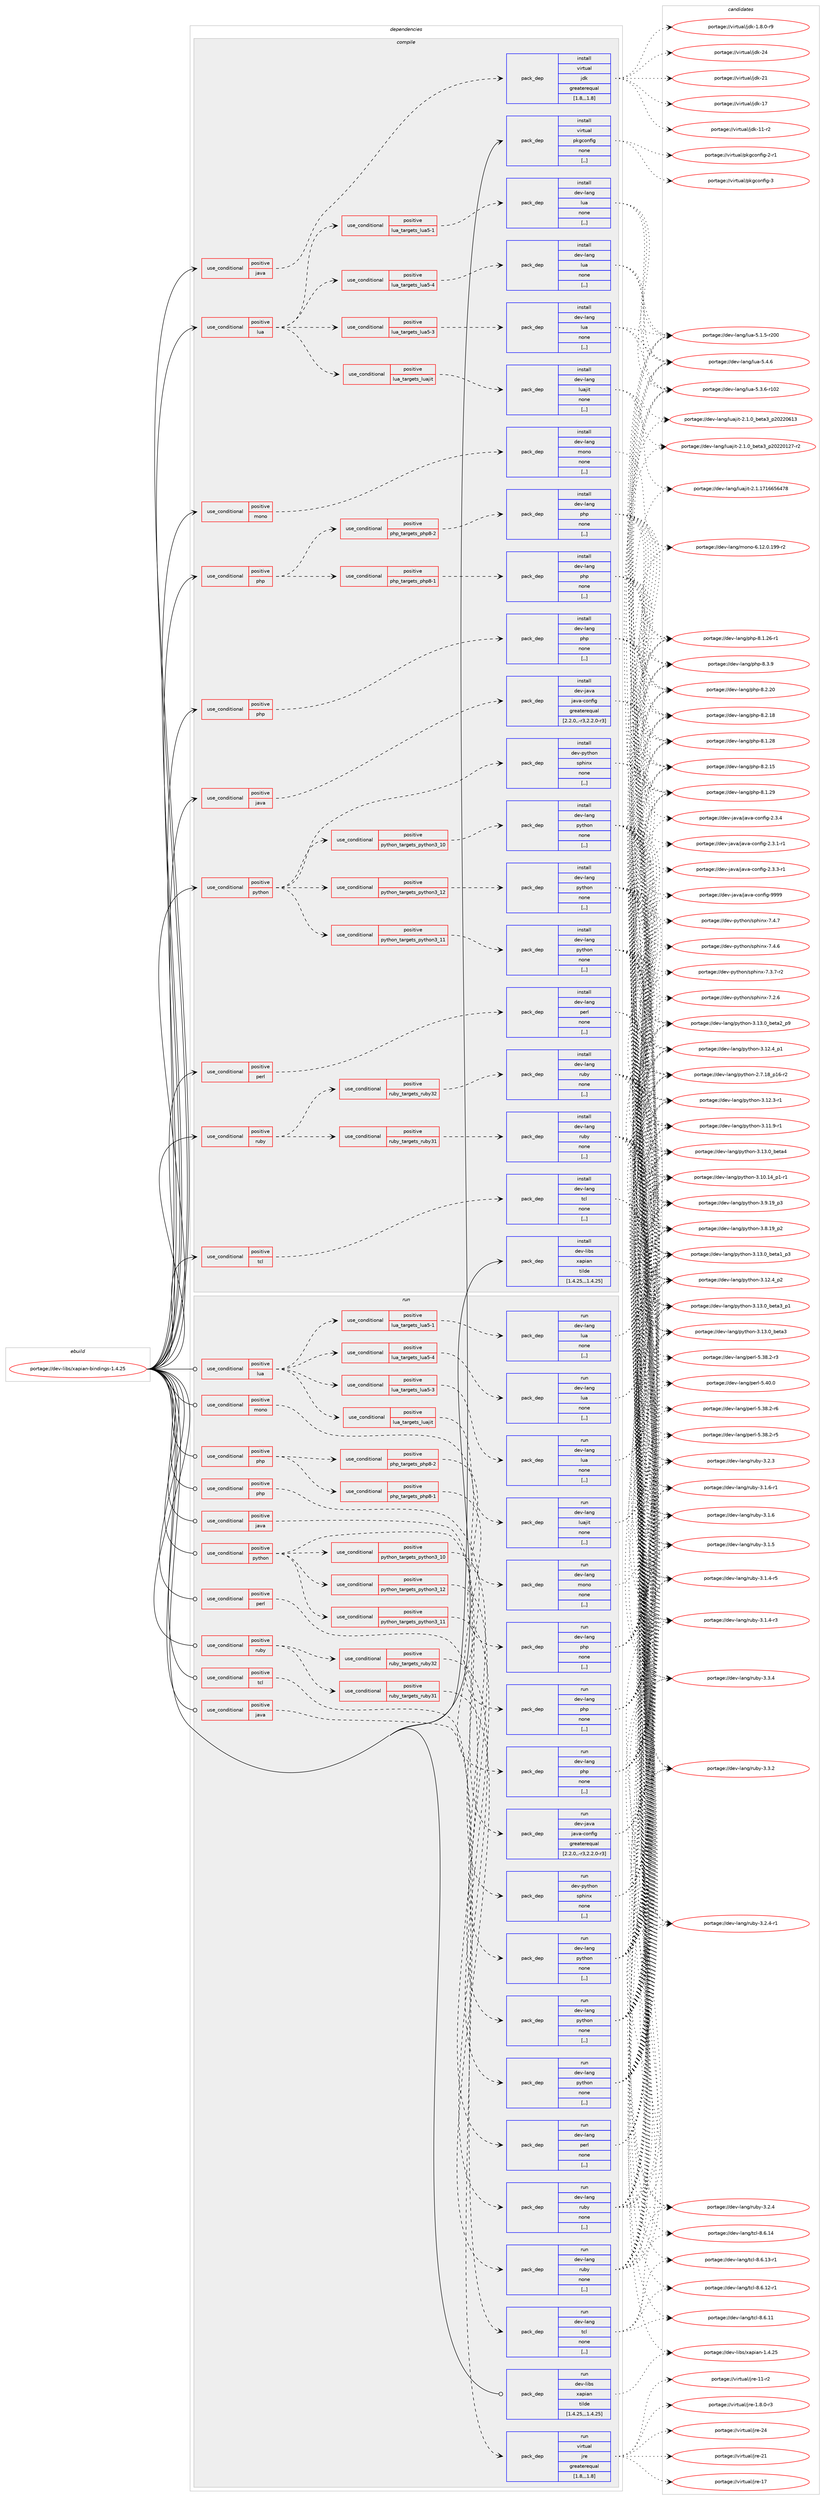 digraph prolog {

# *************
# Graph options
# *************

newrank=true;
concentrate=true;
compound=true;
graph [rankdir=LR,fontname=Helvetica,fontsize=10,ranksep=1.5];#, ranksep=2.5, nodesep=0.2];
edge  [arrowhead=vee];
node  [fontname=Helvetica,fontsize=10];

# **********
# The ebuild
# **********

subgraph cluster_leftcol {
color=gray;
label=<<i>ebuild</i>>;
id [label="portage://dev-libs/xapian-bindings-1.4.25", color=red, width=4, href="../dev-libs/xapian-bindings-1.4.25.svg"];
}

# ****************
# The dependencies
# ****************

subgraph cluster_midcol {
color=gray;
label=<<i>dependencies</i>>;
subgraph cluster_compile {
fillcolor="#eeeeee";
style=filled;
label=<<i>compile</i>>;
subgraph cond28738 {
dependency115573 [label=<<TABLE BORDER="0" CELLBORDER="1" CELLSPACING="0" CELLPADDING="4"><TR><TD ROWSPAN="3" CELLPADDING="10">use_conditional</TD></TR><TR><TD>positive</TD></TR><TR><TD>java</TD></TR></TABLE>>, shape=none, color=red];
subgraph pack85633 {
dependency115574 [label=<<TABLE BORDER="0" CELLBORDER="1" CELLSPACING="0" CELLPADDING="4" WIDTH="220"><TR><TD ROWSPAN="6" CELLPADDING="30">pack_dep</TD></TR><TR><TD WIDTH="110">install</TD></TR><TR><TD>dev-java</TD></TR><TR><TD>java-config</TD></TR><TR><TD>greaterequal</TD></TR><TR><TD>[2.2.0,,-r3,2.2.0-r3]</TD></TR></TABLE>>, shape=none, color=blue];
}
dependency115573:e -> dependency115574:w [weight=20,style="dashed",arrowhead="vee"];
}
id:e -> dependency115573:w [weight=20,style="solid",arrowhead="vee"];
subgraph cond28739 {
dependency115575 [label=<<TABLE BORDER="0" CELLBORDER="1" CELLSPACING="0" CELLPADDING="4"><TR><TD ROWSPAN="3" CELLPADDING="10">use_conditional</TD></TR><TR><TD>positive</TD></TR><TR><TD>java</TD></TR></TABLE>>, shape=none, color=red];
subgraph pack85634 {
dependency115576 [label=<<TABLE BORDER="0" CELLBORDER="1" CELLSPACING="0" CELLPADDING="4" WIDTH="220"><TR><TD ROWSPAN="6" CELLPADDING="30">pack_dep</TD></TR><TR><TD WIDTH="110">install</TD></TR><TR><TD>virtual</TD></TR><TR><TD>jdk</TD></TR><TR><TD>greaterequal</TD></TR><TR><TD>[1.8,,,1.8]</TD></TR></TABLE>>, shape=none, color=blue];
}
dependency115575:e -> dependency115576:w [weight=20,style="dashed",arrowhead="vee"];
}
id:e -> dependency115575:w [weight=20,style="solid",arrowhead="vee"];
subgraph cond28740 {
dependency115577 [label=<<TABLE BORDER="0" CELLBORDER="1" CELLSPACING="0" CELLPADDING="4"><TR><TD ROWSPAN="3" CELLPADDING="10">use_conditional</TD></TR><TR><TD>positive</TD></TR><TR><TD>lua</TD></TR></TABLE>>, shape=none, color=red];
subgraph cond28741 {
dependency115578 [label=<<TABLE BORDER="0" CELLBORDER="1" CELLSPACING="0" CELLPADDING="4"><TR><TD ROWSPAN="3" CELLPADDING="10">use_conditional</TD></TR><TR><TD>positive</TD></TR><TR><TD>lua_targets_luajit</TD></TR></TABLE>>, shape=none, color=red];
subgraph pack85635 {
dependency115579 [label=<<TABLE BORDER="0" CELLBORDER="1" CELLSPACING="0" CELLPADDING="4" WIDTH="220"><TR><TD ROWSPAN="6" CELLPADDING="30">pack_dep</TD></TR><TR><TD WIDTH="110">install</TD></TR><TR><TD>dev-lang</TD></TR><TR><TD>luajit</TD></TR><TR><TD>none</TD></TR><TR><TD>[,,]</TD></TR></TABLE>>, shape=none, color=blue];
}
dependency115578:e -> dependency115579:w [weight=20,style="dashed",arrowhead="vee"];
}
dependency115577:e -> dependency115578:w [weight=20,style="dashed",arrowhead="vee"];
subgraph cond28742 {
dependency115580 [label=<<TABLE BORDER="0" CELLBORDER="1" CELLSPACING="0" CELLPADDING="4"><TR><TD ROWSPAN="3" CELLPADDING="10">use_conditional</TD></TR><TR><TD>positive</TD></TR><TR><TD>lua_targets_lua5-1</TD></TR></TABLE>>, shape=none, color=red];
subgraph pack85636 {
dependency115581 [label=<<TABLE BORDER="0" CELLBORDER="1" CELLSPACING="0" CELLPADDING="4" WIDTH="220"><TR><TD ROWSPAN="6" CELLPADDING="30">pack_dep</TD></TR><TR><TD WIDTH="110">install</TD></TR><TR><TD>dev-lang</TD></TR><TR><TD>lua</TD></TR><TR><TD>none</TD></TR><TR><TD>[,,]</TD></TR></TABLE>>, shape=none, color=blue];
}
dependency115580:e -> dependency115581:w [weight=20,style="dashed",arrowhead="vee"];
}
dependency115577:e -> dependency115580:w [weight=20,style="dashed",arrowhead="vee"];
subgraph cond28743 {
dependency115582 [label=<<TABLE BORDER="0" CELLBORDER="1" CELLSPACING="0" CELLPADDING="4"><TR><TD ROWSPAN="3" CELLPADDING="10">use_conditional</TD></TR><TR><TD>positive</TD></TR><TR><TD>lua_targets_lua5-3</TD></TR></TABLE>>, shape=none, color=red];
subgraph pack85637 {
dependency115583 [label=<<TABLE BORDER="0" CELLBORDER="1" CELLSPACING="0" CELLPADDING="4" WIDTH="220"><TR><TD ROWSPAN="6" CELLPADDING="30">pack_dep</TD></TR><TR><TD WIDTH="110">install</TD></TR><TR><TD>dev-lang</TD></TR><TR><TD>lua</TD></TR><TR><TD>none</TD></TR><TR><TD>[,,]</TD></TR></TABLE>>, shape=none, color=blue];
}
dependency115582:e -> dependency115583:w [weight=20,style="dashed",arrowhead="vee"];
}
dependency115577:e -> dependency115582:w [weight=20,style="dashed",arrowhead="vee"];
subgraph cond28744 {
dependency115584 [label=<<TABLE BORDER="0" CELLBORDER="1" CELLSPACING="0" CELLPADDING="4"><TR><TD ROWSPAN="3" CELLPADDING="10">use_conditional</TD></TR><TR><TD>positive</TD></TR><TR><TD>lua_targets_lua5-4</TD></TR></TABLE>>, shape=none, color=red];
subgraph pack85638 {
dependency115585 [label=<<TABLE BORDER="0" CELLBORDER="1" CELLSPACING="0" CELLPADDING="4" WIDTH="220"><TR><TD ROWSPAN="6" CELLPADDING="30">pack_dep</TD></TR><TR><TD WIDTH="110">install</TD></TR><TR><TD>dev-lang</TD></TR><TR><TD>lua</TD></TR><TR><TD>none</TD></TR><TR><TD>[,,]</TD></TR></TABLE>>, shape=none, color=blue];
}
dependency115584:e -> dependency115585:w [weight=20,style="dashed",arrowhead="vee"];
}
dependency115577:e -> dependency115584:w [weight=20,style="dashed",arrowhead="vee"];
}
id:e -> dependency115577:w [weight=20,style="solid",arrowhead="vee"];
subgraph cond28745 {
dependency115586 [label=<<TABLE BORDER="0" CELLBORDER="1" CELLSPACING="0" CELLPADDING="4"><TR><TD ROWSPAN="3" CELLPADDING="10">use_conditional</TD></TR><TR><TD>positive</TD></TR><TR><TD>mono</TD></TR></TABLE>>, shape=none, color=red];
subgraph pack85639 {
dependency115587 [label=<<TABLE BORDER="0" CELLBORDER="1" CELLSPACING="0" CELLPADDING="4" WIDTH="220"><TR><TD ROWSPAN="6" CELLPADDING="30">pack_dep</TD></TR><TR><TD WIDTH="110">install</TD></TR><TR><TD>dev-lang</TD></TR><TR><TD>mono</TD></TR><TR><TD>none</TD></TR><TR><TD>[,,]</TD></TR></TABLE>>, shape=none, color=blue];
}
dependency115586:e -> dependency115587:w [weight=20,style="dashed",arrowhead="vee"];
}
id:e -> dependency115586:w [weight=20,style="solid",arrowhead="vee"];
subgraph cond28746 {
dependency115588 [label=<<TABLE BORDER="0" CELLBORDER="1" CELLSPACING="0" CELLPADDING="4"><TR><TD ROWSPAN="3" CELLPADDING="10">use_conditional</TD></TR><TR><TD>positive</TD></TR><TR><TD>perl</TD></TR></TABLE>>, shape=none, color=red];
subgraph pack85640 {
dependency115589 [label=<<TABLE BORDER="0" CELLBORDER="1" CELLSPACING="0" CELLPADDING="4" WIDTH="220"><TR><TD ROWSPAN="6" CELLPADDING="30">pack_dep</TD></TR><TR><TD WIDTH="110">install</TD></TR><TR><TD>dev-lang</TD></TR><TR><TD>perl</TD></TR><TR><TD>none</TD></TR><TR><TD>[,,]</TD></TR></TABLE>>, shape=none, color=blue];
}
dependency115588:e -> dependency115589:w [weight=20,style="dashed",arrowhead="vee"];
}
id:e -> dependency115588:w [weight=20,style="solid",arrowhead="vee"];
subgraph cond28747 {
dependency115590 [label=<<TABLE BORDER="0" CELLBORDER="1" CELLSPACING="0" CELLPADDING="4"><TR><TD ROWSPAN="3" CELLPADDING="10">use_conditional</TD></TR><TR><TD>positive</TD></TR><TR><TD>php</TD></TR></TABLE>>, shape=none, color=red];
subgraph cond28748 {
dependency115591 [label=<<TABLE BORDER="0" CELLBORDER="1" CELLSPACING="0" CELLPADDING="4"><TR><TD ROWSPAN="3" CELLPADDING="10">use_conditional</TD></TR><TR><TD>positive</TD></TR><TR><TD>php_targets_php8-1</TD></TR></TABLE>>, shape=none, color=red];
subgraph pack85641 {
dependency115592 [label=<<TABLE BORDER="0" CELLBORDER="1" CELLSPACING="0" CELLPADDING="4" WIDTH="220"><TR><TD ROWSPAN="6" CELLPADDING="30">pack_dep</TD></TR><TR><TD WIDTH="110">install</TD></TR><TR><TD>dev-lang</TD></TR><TR><TD>php</TD></TR><TR><TD>none</TD></TR><TR><TD>[,,]</TD></TR></TABLE>>, shape=none, color=blue];
}
dependency115591:e -> dependency115592:w [weight=20,style="dashed",arrowhead="vee"];
}
dependency115590:e -> dependency115591:w [weight=20,style="dashed",arrowhead="vee"];
subgraph cond28749 {
dependency115593 [label=<<TABLE BORDER="0" CELLBORDER="1" CELLSPACING="0" CELLPADDING="4"><TR><TD ROWSPAN="3" CELLPADDING="10">use_conditional</TD></TR><TR><TD>positive</TD></TR><TR><TD>php_targets_php8-2</TD></TR></TABLE>>, shape=none, color=red];
subgraph pack85642 {
dependency115594 [label=<<TABLE BORDER="0" CELLBORDER="1" CELLSPACING="0" CELLPADDING="4" WIDTH="220"><TR><TD ROWSPAN="6" CELLPADDING="30">pack_dep</TD></TR><TR><TD WIDTH="110">install</TD></TR><TR><TD>dev-lang</TD></TR><TR><TD>php</TD></TR><TR><TD>none</TD></TR><TR><TD>[,,]</TD></TR></TABLE>>, shape=none, color=blue];
}
dependency115593:e -> dependency115594:w [weight=20,style="dashed",arrowhead="vee"];
}
dependency115590:e -> dependency115593:w [weight=20,style="dashed",arrowhead="vee"];
}
id:e -> dependency115590:w [weight=20,style="solid",arrowhead="vee"];
subgraph cond28750 {
dependency115595 [label=<<TABLE BORDER="0" CELLBORDER="1" CELLSPACING="0" CELLPADDING="4"><TR><TD ROWSPAN="3" CELLPADDING="10">use_conditional</TD></TR><TR><TD>positive</TD></TR><TR><TD>php</TD></TR></TABLE>>, shape=none, color=red];
subgraph pack85643 {
dependency115596 [label=<<TABLE BORDER="0" CELLBORDER="1" CELLSPACING="0" CELLPADDING="4" WIDTH="220"><TR><TD ROWSPAN="6" CELLPADDING="30">pack_dep</TD></TR><TR><TD WIDTH="110">install</TD></TR><TR><TD>dev-lang</TD></TR><TR><TD>php</TD></TR><TR><TD>none</TD></TR><TR><TD>[,,]</TD></TR></TABLE>>, shape=none, color=blue];
}
dependency115595:e -> dependency115596:w [weight=20,style="dashed",arrowhead="vee"];
}
id:e -> dependency115595:w [weight=20,style="solid",arrowhead="vee"];
subgraph cond28751 {
dependency115597 [label=<<TABLE BORDER="0" CELLBORDER="1" CELLSPACING="0" CELLPADDING="4"><TR><TD ROWSPAN="3" CELLPADDING="10">use_conditional</TD></TR><TR><TD>positive</TD></TR><TR><TD>python</TD></TR></TABLE>>, shape=none, color=red];
subgraph pack85644 {
dependency115598 [label=<<TABLE BORDER="0" CELLBORDER="1" CELLSPACING="0" CELLPADDING="4" WIDTH="220"><TR><TD ROWSPAN="6" CELLPADDING="30">pack_dep</TD></TR><TR><TD WIDTH="110">install</TD></TR><TR><TD>dev-python</TD></TR><TR><TD>sphinx</TD></TR><TR><TD>none</TD></TR><TR><TD>[,,]</TD></TR></TABLE>>, shape=none, color=blue];
}
dependency115597:e -> dependency115598:w [weight=20,style="dashed",arrowhead="vee"];
subgraph cond28752 {
dependency115599 [label=<<TABLE BORDER="0" CELLBORDER="1" CELLSPACING="0" CELLPADDING="4"><TR><TD ROWSPAN="3" CELLPADDING="10">use_conditional</TD></TR><TR><TD>positive</TD></TR><TR><TD>python_targets_python3_10</TD></TR></TABLE>>, shape=none, color=red];
subgraph pack85645 {
dependency115600 [label=<<TABLE BORDER="0" CELLBORDER="1" CELLSPACING="0" CELLPADDING="4" WIDTH="220"><TR><TD ROWSPAN="6" CELLPADDING="30">pack_dep</TD></TR><TR><TD WIDTH="110">install</TD></TR><TR><TD>dev-lang</TD></TR><TR><TD>python</TD></TR><TR><TD>none</TD></TR><TR><TD>[,,]</TD></TR></TABLE>>, shape=none, color=blue];
}
dependency115599:e -> dependency115600:w [weight=20,style="dashed",arrowhead="vee"];
}
dependency115597:e -> dependency115599:w [weight=20,style="dashed",arrowhead="vee"];
subgraph cond28753 {
dependency115601 [label=<<TABLE BORDER="0" CELLBORDER="1" CELLSPACING="0" CELLPADDING="4"><TR><TD ROWSPAN="3" CELLPADDING="10">use_conditional</TD></TR><TR><TD>positive</TD></TR><TR><TD>python_targets_python3_11</TD></TR></TABLE>>, shape=none, color=red];
subgraph pack85646 {
dependency115602 [label=<<TABLE BORDER="0" CELLBORDER="1" CELLSPACING="0" CELLPADDING="4" WIDTH="220"><TR><TD ROWSPAN="6" CELLPADDING="30">pack_dep</TD></TR><TR><TD WIDTH="110">install</TD></TR><TR><TD>dev-lang</TD></TR><TR><TD>python</TD></TR><TR><TD>none</TD></TR><TR><TD>[,,]</TD></TR></TABLE>>, shape=none, color=blue];
}
dependency115601:e -> dependency115602:w [weight=20,style="dashed",arrowhead="vee"];
}
dependency115597:e -> dependency115601:w [weight=20,style="dashed",arrowhead="vee"];
subgraph cond28754 {
dependency115603 [label=<<TABLE BORDER="0" CELLBORDER="1" CELLSPACING="0" CELLPADDING="4"><TR><TD ROWSPAN="3" CELLPADDING="10">use_conditional</TD></TR><TR><TD>positive</TD></TR><TR><TD>python_targets_python3_12</TD></TR></TABLE>>, shape=none, color=red];
subgraph pack85647 {
dependency115604 [label=<<TABLE BORDER="0" CELLBORDER="1" CELLSPACING="0" CELLPADDING="4" WIDTH="220"><TR><TD ROWSPAN="6" CELLPADDING="30">pack_dep</TD></TR><TR><TD WIDTH="110">install</TD></TR><TR><TD>dev-lang</TD></TR><TR><TD>python</TD></TR><TR><TD>none</TD></TR><TR><TD>[,,]</TD></TR></TABLE>>, shape=none, color=blue];
}
dependency115603:e -> dependency115604:w [weight=20,style="dashed",arrowhead="vee"];
}
dependency115597:e -> dependency115603:w [weight=20,style="dashed",arrowhead="vee"];
}
id:e -> dependency115597:w [weight=20,style="solid",arrowhead="vee"];
subgraph cond28755 {
dependency115605 [label=<<TABLE BORDER="0" CELLBORDER="1" CELLSPACING="0" CELLPADDING="4"><TR><TD ROWSPAN="3" CELLPADDING="10">use_conditional</TD></TR><TR><TD>positive</TD></TR><TR><TD>ruby</TD></TR></TABLE>>, shape=none, color=red];
subgraph cond28756 {
dependency115606 [label=<<TABLE BORDER="0" CELLBORDER="1" CELLSPACING="0" CELLPADDING="4"><TR><TD ROWSPAN="3" CELLPADDING="10">use_conditional</TD></TR><TR><TD>positive</TD></TR><TR><TD>ruby_targets_ruby31</TD></TR></TABLE>>, shape=none, color=red];
subgraph pack85648 {
dependency115607 [label=<<TABLE BORDER="0" CELLBORDER="1" CELLSPACING="0" CELLPADDING="4" WIDTH="220"><TR><TD ROWSPAN="6" CELLPADDING="30">pack_dep</TD></TR><TR><TD WIDTH="110">install</TD></TR><TR><TD>dev-lang</TD></TR><TR><TD>ruby</TD></TR><TR><TD>none</TD></TR><TR><TD>[,,]</TD></TR></TABLE>>, shape=none, color=blue];
}
dependency115606:e -> dependency115607:w [weight=20,style="dashed",arrowhead="vee"];
}
dependency115605:e -> dependency115606:w [weight=20,style="dashed",arrowhead="vee"];
subgraph cond28757 {
dependency115608 [label=<<TABLE BORDER="0" CELLBORDER="1" CELLSPACING="0" CELLPADDING="4"><TR><TD ROWSPAN="3" CELLPADDING="10">use_conditional</TD></TR><TR><TD>positive</TD></TR><TR><TD>ruby_targets_ruby32</TD></TR></TABLE>>, shape=none, color=red];
subgraph pack85649 {
dependency115609 [label=<<TABLE BORDER="0" CELLBORDER="1" CELLSPACING="0" CELLPADDING="4" WIDTH="220"><TR><TD ROWSPAN="6" CELLPADDING="30">pack_dep</TD></TR><TR><TD WIDTH="110">install</TD></TR><TR><TD>dev-lang</TD></TR><TR><TD>ruby</TD></TR><TR><TD>none</TD></TR><TR><TD>[,,]</TD></TR></TABLE>>, shape=none, color=blue];
}
dependency115608:e -> dependency115609:w [weight=20,style="dashed",arrowhead="vee"];
}
dependency115605:e -> dependency115608:w [weight=20,style="dashed",arrowhead="vee"];
}
id:e -> dependency115605:w [weight=20,style="solid",arrowhead="vee"];
subgraph cond28758 {
dependency115610 [label=<<TABLE BORDER="0" CELLBORDER="1" CELLSPACING="0" CELLPADDING="4"><TR><TD ROWSPAN="3" CELLPADDING="10">use_conditional</TD></TR><TR><TD>positive</TD></TR><TR><TD>tcl</TD></TR></TABLE>>, shape=none, color=red];
subgraph pack85650 {
dependency115611 [label=<<TABLE BORDER="0" CELLBORDER="1" CELLSPACING="0" CELLPADDING="4" WIDTH="220"><TR><TD ROWSPAN="6" CELLPADDING="30">pack_dep</TD></TR><TR><TD WIDTH="110">install</TD></TR><TR><TD>dev-lang</TD></TR><TR><TD>tcl</TD></TR><TR><TD>none</TD></TR><TR><TD>[,,]</TD></TR></TABLE>>, shape=none, color=blue];
}
dependency115610:e -> dependency115611:w [weight=20,style="dashed",arrowhead="vee"];
}
id:e -> dependency115610:w [weight=20,style="solid",arrowhead="vee"];
subgraph pack85651 {
dependency115612 [label=<<TABLE BORDER="0" CELLBORDER="1" CELLSPACING="0" CELLPADDING="4" WIDTH="220"><TR><TD ROWSPAN="6" CELLPADDING="30">pack_dep</TD></TR><TR><TD WIDTH="110">install</TD></TR><TR><TD>dev-libs</TD></TR><TR><TD>xapian</TD></TR><TR><TD>tilde</TD></TR><TR><TD>[1.4.25,,,1.4.25]</TD></TR></TABLE>>, shape=none, color=blue];
}
id:e -> dependency115612:w [weight=20,style="solid",arrowhead="vee"];
subgraph pack85652 {
dependency115613 [label=<<TABLE BORDER="0" CELLBORDER="1" CELLSPACING="0" CELLPADDING="4" WIDTH="220"><TR><TD ROWSPAN="6" CELLPADDING="30">pack_dep</TD></TR><TR><TD WIDTH="110">install</TD></TR><TR><TD>virtual</TD></TR><TR><TD>pkgconfig</TD></TR><TR><TD>none</TD></TR><TR><TD>[,,]</TD></TR></TABLE>>, shape=none, color=blue];
}
id:e -> dependency115613:w [weight=20,style="solid",arrowhead="vee"];
}
subgraph cluster_compileandrun {
fillcolor="#eeeeee";
style=filled;
label=<<i>compile and run</i>>;
}
subgraph cluster_run {
fillcolor="#eeeeee";
style=filled;
label=<<i>run</i>>;
subgraph cond28759 {
dependency115614 [label=<<TABLE BORDER="0" CELLBORDER="1" CELLSPACING="0" CELLPADDING="4"><TR><TD ROWSPAN="3" CELLPADDING="10">use_conditional</TD></TR><TR><TD>positive</TD></TR><TR><TD>java</TD></TR></TABLE>>, shape=none, color=red];
subgraph pack85653 {
dependency115615 [label=<<TABLE BORDER="0" CELLBORDER="1" CELLSPACING="0" CELLPADDING="4" WIDTH="220"><TR><TD ROWSPAN="6" CELLPADDING="30">pack_dep</TD></TR><TR><TD WIDTH="110">run</TD></TR><TR><TD>dev-java</TD></TR><TR><TD>java-config</TD></TR><TR><TD>greaterequal</TD></TR><TR><TD>[2.2.0,,-r3,2.2.0-r3]</TD></TR></TABLE>>, shape=none, color=blue];
}
dependency115614:e -> dependency115615:w [weight=20,style="dashed",arrowhead="vee"];
}
id:e -> dependency115614:w [weight=20,style="solid",arrowhead="odot"];
subgraph cond28760 {
dependency115616 [label=<<TABLE BORDER="0" CELLBORDER="1" CELLSPACING="0" CELLPADDING="4"><TR><TD ROWSPAN="3" CELLPADDING="10">use_conditional</TD></TR><TR><TD>positive</TD></TR><TR><TD>java</TD></TR></TABLE>>, shape=none, color=red];
subgraph pack85654 {
dependency115617 [label=<<TABLE BORDER="0" CELLBORDER="1" CELLSPACING="0" CELLPADDING="4" WIDTH="220"><TR><TD ROWSPAN="6" CELLPADDING="30">pack_dep</TD></TR><TR><TD WIDTH="110">run</TD></TR><TR><TD>virtual</TD></TR><TR><TD>jre</TD></TR><TR><TD>greaterequal</TD></TR><TR><TD>[1.8,,,1.8]</TD></TR></TABLE>>, shape=none, color=blue];
}
dependency115616:e -> dependency115617:w [weight=20,style="dashed",arrowhead="vee"];
}
id:e -> dependency115616:w [weight=20,style="solid",arrowhead="odot"];
subgraph cond28761 {
dependency115618 [label=<<TABLE BORDER="0" CELLBORDER="1" CELLSPACING="0" CELLPADDING="4"><TR><TD ROWSPAN="3" CELLPADDING="10">use_conditional</TD></TR><TR><TD>positive</TD></TR><TR><TD>lua</TD></TR></TABLE>>, shape=none, color=red];
subgraph cond28762 {
dependency115619 [label=<<TABLE BORDER="0" CELLBORDER="1" CELLSPACING="0" CELLPADDING="4"><TR><TD ROWSPAN="3" CELLPADDING="10">use_conditional</TD></TR><TR><TD>positive</TD></TR><TR><TD>lua_targets_luajit</TD></TR></TABLE>>, shape=none, color=red];
subgraph pack85655 {
dependency115620 [label=<<TABLE BORDER="0" CELLBORDER="1" CELLSPACING="0" CELLPADDING="4" WIDTH="220"><TR><TD ROWSPAN="6" CELLPADDING="30">pack_dep</TD></TR><TR><TD WIDTH="110">run</TD></TR><TR><TD>dev-lang</TD></TR><TR><TD>luajit</TD></TR><TR><TD>none</TD></TR><TR><TD>[,,]</TD></TR></TABLE>>, shape=none, color=blue];
}
dependency115619:e -> dependency115620:w [weight=20,style="dashed",arrowhead="vee"];
}
dependency115618:e -> dependency115619:w [weight=20,style="dashed",arrowhead="vee"];
subgraph cond28763 {
dependency115621 [label=<<TABLE BORDER="0" CELLBORDER="1" CELLSPACING="0" CELLPADDING="4"><TR><TD ROWSPAN="3" CELLPADDING="10">use_conditional</TD></TR><TR><TD>positive</TD></TR><TR><TD>lua_targets_lua5-1</TD></TR></TABLE>>, shape=none, color=red];
subgraph pack85656 {
dependency115622 [label=<<TABLE BORDER="0" CELLBORDER="1" CELLSPACING="0" CELLPADDING="4" WIDTH="220"><TR><TD ROWSPAN="6" CELLPADDING="30">pack_dep</TD></TR><TR><TD WIDTH="110">run</TD></TR><TR><TD>dev-lang</TD></TR><TR><TD>lua</TD></TR><TR><TD>none</TD></TR><TR><TD>[,,]</TD></TR></TABLE>>, shape=none, color=blue];
}
dependency115621:e -> dependency115622:w [weight=20,style="dashed",arrowhead="vee"];
}
dependency115618:e -> dependency115621:w [weight=20,style="dashed",arrowhead="vee"];
subgraph cond28764 {
dependency115623 [label=<<TABLE BORDER="0" CELLBORDER="1" CELLSPACING="0" CELLPADDING="4"><TR><TD ROWSPAN="3" CELLPADDING="10">use_conditional</TD></TR><TR><TD>positive</TD></TR><TR><TD>lua_targets_lua5-3</TD></TR></TABLE>>, shape=none, color=red];
subgraph pack85657 {
dependency115624 [label=<<TABLE BORDER="0" CELLBORDER="1" CELLSPACING="0" CELLPADDING="4" WIDTH="220"><TR><TD ROWSPAN="6" CELLPADDING="30">pack_dep</TD></TR><TR><TD WIDTH="110">run</TD></TR><TR><TD>dev-lang</TD></TR><TR><TD>lua</TD></TR><TR><TD>none</TD></TR><TR><TD>[,,]</TD></TR></TABLE>>, shape=none, color=blue];
}
dependency115623:e -> dependency115624:w [weight=20,style="dashed",arrowhead="vee"];
}
dependency115618:e -> dependency115623:w [weight=20,style="dashed",arrowhead="vee"];
subgraph cond28765 {
dependency115625 [label=<<TABLE BORDER="0" CELLBORDER="1" CELLSPACING="0" CELLPADDING="4"><TR><TD ROWSPAN="3" CELLPADDING="10">use_conditional</TD></TR><TR><TD>positive</TD></TR><TR><TD>lua_targets_lua5-4</TD></TR></TABLE>>, shape=none, color=red];
subgraph pack85658 {
dependency115626 [label=<<TABLE BORDER="0" CELLBORDER="1" CELLSPACING="0" CELLPADDING="4" WIDTH="220"><TR><TD ROWSPAN="6" CELLPADDING="30">pack_dep</TD></TR><TR><TD WIDTH="110">run</TD></TR><TR><TD>dev-lang</TD></TR><TR><TD>lua</TD></TR><TR><TD>none</TD></TR><TR><TD>[,,]</TD></TR></TABLE>>, shape=none, color=blue];
}
dependency115625:e -> dependency115626:w [weight=20,style="dashed",arrowhead="vee"];
}
dependency115618:e -> dependency115625:w [weight=20,style="dashed",arrowhead="vee"];
}
id:e -> dependency115618:w [weight=20,style="solid",arrowhead="odot"];
subgraph cond28766 {
dependency115627 [label=<<TABLE BORDER="0" CELLBORDER="1" CELLSPACING="0" CELLPADDING="4"><TR><TD ROWSPAN="3" CELLPADDING="10">use_conditional</TD></TR><TR><TD>positive</TD></TR><TR><TD>mono</TD></TR></TABLE>>, shape=none, color=red];
subgraph pack85659 {
dependency115628 [label=<<TABLE BORDER="0" CELLBORDER="1" CELLSPACING="0" CELLPADDING="4" WIDTH="220"><TR><TD ROWSPAN="6" CELLPADDING="30">pack_dep</TD></TR><TR><TD WIDTH="110">run</TD></TR><TR><TD>dev-lang</TD></TR><TR><TD>mono</TD></TR><TR><TD>none</TD></TR><TR><TD>[,,]</TD></TR></TABLE>>, shape=none, color=blue];
}
dependency115627:e -> dependency115628:w [weight=20,style="dashed",arrowhead="vee"];
}
id:e -> dependency115627:w [weight=20,style="solid",arrowhead="odot"];
subgraph cond28767 {
dependency115629 [label=<<TABLE BORDER="0" CELLBORDER="1" CELLSPACING="0" CELLPADDING="4"><TR><TD ROWSPAN="3" CELLPADDING="10">use_conditional</TD></TR><TR><TD>positive</TD></TR><TR><TD>perl</TD></TR></TABLE>>, shape=none, color=red];
subgraph pack85660 {
dependency115630 [label=<<TABLE BORDER="0" CELLBORDER="1" CELLSPACING="0" CELLPADDING="4" WIDTH="220"><TR><TD ROWSPAN="6" CELLPADDING="30">pack_dep</TD></TR><TR><TD WIDTH="110">run</TD></TR><TR><TD>dev-lang</TD></TR><TR><TD>perl</TD></TR><TR><TD>none</TD></TR><TR><TD>[,,]</TD></TR></TABLE>>, shape=none, color=blue];
}
dependency115629:e -> dependency115630:w [weight=20,style="dashed",arrowhead="vee"];
}
id:e -> dependency115629:w [weight=20,style="solid",arrowhead="odot"];
subgraph cond28768 {
dependency115631 [label=<<TABLE BORDER="0" CELLBORDER="1" CELLSPACING="0" CELLPADDING="4"><TR><TD ROWSPAN="3" CELLPADDING="10">use_conditional</TD></TR><TR><TD>positive</TD></TR><TR><TD>php</TD></TR></TABLE>>, shape=none, color=red];
subgraph cond28769 {
dependency115632 [label=<<TABLE BORDER="0" CELLBORDER="1" CELLSPACING="0" CELLPADDING="4"><TR><TD ROWSPAN="3" CELLPADDING="10">use_conditional</TD></TR><TR><TD>positive</TD></TR><TR><TD>php_targets_php8-1</TD></TR></TABLE>>, shape=none, color=red];
subgraph pack85661 {
dependency115633 [label=<<TABLE BORDER="0" CELLBORDER="1" CELLSPACING="0" CELLPADDING="4" WIDTH="220"><TR><TD ROWSPAN="6" CELLPADDING="30">pack_dep</TD></TR><TR><TD WIDTH="110">run</TD></TR><TR><TD>dev-lang</TD></TR><TR><TD>php</TD></TR><TR><TD>none</TD></TR><TR><TD>[,,]</TD></TR></TABLE>>, shape=none, color=blue];
}
dependency115632:e -> dependency115633:w [weight=20,style="dashed",arrowhead="vee"];
}
dependency115631:e -> dependency115632:w [weight=20,style="dashed",arrowhead="vee"];
subgraph cond28770 {
dependency115634 [label=<<TABLE BORDER="0" CELLBORDER="1" CELLSPACING="0" CELLPADDING="4"><TR><TD ROWSPAN="3" CELLPADDING="10">use_conditional</TD></TR><TR><TD>positive</TD></TR><TR><TD>php_targets_php8-2</TD></TR></TABLE>>, shape=none, color=red];
subgraph pack85662 {
dependency115635 [label=<<TABLE BORDER="0" CELLBORDER="1" CELLSPACING="0" CELLPADDING="4" WIDTH="220"><TR><TD ROWSPAN="6" CELLPADDING="30">pack_dep</TD></TR><TR><TD WIDTH="110">run</TD></TR><TR><TD>dev-lang</TD></TR><TR><TD>php</TD></TR><TR><TD>none</TD></TR><TR><TD>[,,]</TD></TR></TABLE>>, shape=none, color=blue];
}
dependency115634:e -> dependency115635:w [weight=20,style="dashed",arrowhead="vee"];
}
dependency115631:e -> dependency115634:w [weight=20,style="dashed",arrowhead="vee"];
}
id:e -> dependency115631:w [weight=20,style="solid",arrowhead="odot"];
subgraph cond28771 {
dependency115636 [label=<<TABLE BORDER="0" CELLBORDER="1" CELLSPACING="0" CELLPADDING="4"><TR><TD ROWSPAN="3" CELLPADDING="10">use_conditional</TD></TR><TR><TD>positive</TD></TR><TR><TD>php</TD></TR></TABLE>>, shape=none, color=red];
subgraph pack85663 {
dependency115637 [label=<<TABLE BORDER="0" CELLBORDER="1" CELLSPACING="0" CELLPADDING="4" WIDTH="220"><TR><TD ROWSPAN="6" CELLPADDING="30">pack_dep</TD></TR><TR><TD WIDTH="110">run</TD></TR><TR><TD>dev-lang</TD></TR><TR><TD>php</TD></TR><TR><TD>none</TD></TR><TR><TD>[,,]</TD></TR></TABLE>>, shape=none, color=blue];
}
dependency115636:e -> dependency115637:w [weight=20,style="dashed",arrowhead="vee"];
}
id:e -> dependency115636:w [weight=20,style="solid",arrowhead="odot"];
subgraph cond28772 {
dependency115638 [label=<<TABLE BORDER="0" CELLBORDER="1" CELLSPACING="0" CELLPADDING="4"><TR><TD ROWSPAN="3" CELLPADDING="10">use_conditional</TD></TR><TR><TD>positive</TD></TR><TR><TD>python</TD></TR></TABLE>>, shape=none, color=red];
subgraph pack85664 {
dependency115639 [label=<<TABLE BORDER="0" CELLBORDER="1" CELLSPACING="0" CELLPADDING="4" WIDTH="220"><TR><TD ROWSPAN="6" CELLPADDING="30">pack_dep</TD></TR><TR><TD WIDTH="110">run</TD></TR><TR><TD>dev-python</TD></TR><TR><TD>sphinx</TD></TR><TR><TD>none</TD></TR><TR><TD>[,,]</TD></TR></TABLE>>, shape=none, color=blue];
}
dependency115638:e -> dependency115639:w [weight=20,style="dashed",arrowhead="vee"];
subgraph cond28773 {
dependency115640 [label=<<TABLE BORDER="0" CELLBORDER="1" CELLSPACING="0" CELLPADDING="4"><TR><TD ROWSPAN="3" CELLPADDING="10">use_conditional</TD></TR><TR><TD>positive</TD></TR><TR><TD>python_targets_python3_10</TD></TR></TABLE>>, shape=none, color=red];
subgraph pack85665 {
dependency115641 [label=<<TABLE BORDER="0" CELLBORDER="1" CELLSPACING="0" CELLPADDING="4" WIDTH="220"><TR><TD ROWSPAN="6" CELLPADDING="30">pack_dep</TD></TR><TR><TD WIDTH="110">run</TD></TR><TR><TD>dev-lang</TD></TR><TR><TD>python</TD></TR><TR><TD>none</TD></TR><TR><TD>[,,]</TD></TR></TABLE>>, shape=none, color=blue];
}
dependency115640:e -> dependency115641:w [weight=20,style="dashed",arrowhead="vee"];
}
dependency115638:e -> dependency115640:w [weight=20,style="dashed",arrowhead="vee"];
subgraph cond28774 {
dependency115642 [label=<<TABLE BORDER="0" CELLBORDER="1" CELLSPACING="0" CELLPADDING="4"><TR><TD ROWSPAN="3" CELLPADDING="10">use_conditional</TD></TR><TR><TD>positive</TD></TR><TR><TD>python_targets_python3_11</TD></TR></TABLE>>, shape=none, color=red];
subgraph pack85666 {
dependency115643 [label=<<TABLE BORDER="0" CELLBORDER="1" CELLSPACING="0" CELLPADDING="4" WIDTH="220"><TR><TD ROWSPAN="6" CELLPADDING="30">pack_dep</TD></TR><TR><TD WIDTH="110">run</TD></TR><TR><TD>dev-lang</TD></TR><TR><TD>python</TD></TR><TR><TD>none</TD></TR><TR><TD>[,,]</TD></TR></TABLE>>, shape=none, color=blue];
}
dependency115642:e -> dependency115643:w [weight=20,style="dashed",arrowhead="vee"];
}
dependency115638:e -> dependency115642:w [weight=20,style="dashed",arrowhead="vee"];
subgraph cond28775 {
dependency115644 [label=<<TABLE BORDER="0" CELLBORDER="1" CELLSPACING="0" CELLPADDING="4"><TR><TD ROWSPAN="3" CELLPADDING="10">use_conditional</TD></TR><TR><TD>positive</TD></TR><TR><TD>python_targets_python3_12</TD></TR></TABLE>>, shape=none, color=red];
subgraph pack85667 {
dependency115645 [label=<<TABLE BORDER="0" CELLBORDER="1" CELLSPACING="0" CELLPADDING="4" WIDTH="220"><TR><TD ROWSPAN="6" CELLPADDING="30">pack_dep</TD></TR><TR><TD WIDTH="110">run</TD></TR><TR><TD>dev-lang</TD></TR><TR><TD>python</TD></TR><TR><TD>none</TD></TR><TR><TD>[,,]</TD></TR></TABLE>>, shape=none, color=blue];
}
dependency115644:e -> dependency115645:w [weight=20,style="dashed",arrowhead="vee"];
}
dependency115638:e -> dependency115644:w [weight=20,style="dashed",arrowhead="vee"];
}
id:e -> dependency115638:w [weight=20,style="solid",arrowhead="odot"];
subgraph cond28776 {
dependency115646 [label=<<TABLE BORDER="0" CELLBORDER="1" CELLSPACING="0" CELLPADDING="4"><TR><TD ROWSPAN="3" CELLPADDING="10">use_conditional</TD></TR><TR><TD>positive</TD></TR><TR><TD>ruby</TD></TR></TABLE>>, shape=none, color=red];
subgraph cond28777 {
dependency115647 [label=<<TABLE BORDER="0" CELLBORDER="1" CELLSPACING="0" CELLPADDING="4"><TR><TD ROWSPAN="3" CELLPADDING="10">use_conditional</TD></TR><TR><TD>positive</TD></TR><TR><TD>ruby_targets_ruby31</TD></TR></TABLE>>, shape=none, color=red];
subgraph pack85668 {
dependency115648 [label=<<TABLE BORDER="0" CELLBORDER="1" CELLSPACING="0" CELLPADDING="4" WIDTH="220"><TR><TD ROWSPAN="6" CELLPADDING="30">pack_dep</TD></TR><TR><TD WIDTH="110">run</TD></TR><TR><TD>dev-lang</TD></TR><TR><TD>ruby</TD></TR><TR><TD>none</TD></TR><TR><TD>[,,]</TD></TR></TABLE>>, shape=none, color=blue];
}
dependency115647:e -> dependency115648:w [weight=20,style="dashed",arrowhead="vee"];
}
dependency115646:e -> dependency115647:w [weight=20,style="dashed",arrowhead="vee"];
subgraph cond28778 {
dependency115649 [label=<<TABLE BORDER="0" CELLBORDER="1" CELLSPACING="0" CELLPADDING="4"><TR><TD ROWSPAN="3" CELLPADDING="10">use_conditional</TD></TR><TR><TD>positive</TD></TR><TR><TD>ruby_targets_ruby32</TD></TR></TABLE>>, shape=none, color=red];
subgraph pack85669 {
dependency115650 [label=<<TABLE BORDER="0" CELLBORDER="1" CELLSPACING="0" CELLPADDING="4" WIDTH="220"><TR><TD ROWSPAN="6" CELLPADDING="30">pack_dep</TD></TR><TR><TD WIDTH="110">run</TD></TR><TR><TD>dev-lang</TD></TR><TR><TD>ruby</TD></TR><TR><TD>none</TD></TR><TR><TD>[,,]</TD></TR></TABLE>>, shape=none, color=blue];
}
dependency115649:e -> dependency115650:w [weight=20,style="dashed",arrowhead="vee"];
}
dependency115646:e -> dependency115649:w [weight=20,style="dashed",arrowhead="vee"];
}
id:e -> dependency115646:w [weight=20,style="solid",arrowhead="odot"];
subgraph cond28779 {
dependency115651 [label=<<TABLE BORDER="0" CELLBORDER="1" CELLSPACING="0" CELLPADDING="4"><TR><TD ROWSPAN="3" CELLPADDING="10">use_conditional</TD></TR><TR><TD>positive</TD></TR><TR><TD>tcl</TD></TR></TABLE>>, shape=none, color=red];
subgraph pack85670 {
dependency115652 [label=<<TABLE BORDER="0" CELLBORDER="1" CELLSPACING="0" CELLPADDING="4" WIDTH="220"><TR><TD ROWSPAN="6" CELLPADDING="30">pack_dep</TD></TR><TR><TD WIDTH="110">run</TD></TR><TR><TD>dev-lang</TD></TR><TR><TD>tcl</TD></TR><TR><TD>none</TD></TR><TR><TD>[,,]</TD></TR></TABLE>>, shape=none, color=blue];
}
dependency115651:e -> dependency115652:w [weight=20,style="dashed",arrowhead="vee"];
}
id:e -> dependency115651:w [weight=20,style="solid",arrowhead="odot"];
subgraph pack85671 {
dependency115653 [label=<<TABLE BORDER="0" CELLBORDER="1" CELLSPACING="0" CELLPADDING="4" WIDTH="220"><TR><TD ROWSPAN="6" CELLPADDING="30">pack_dep</TD></TR><TR><TD WIDTH="110">run</TD></TR><TR><TD>dev-libs</TD></TR><TR><TD>xapian</TD></TR><TR><TD>tilde</TD></TR><TR><TD>[1.4.25,,,1.4.25]</TD></TR></TABLE>>, shape=none, color=blue];
}
id:e -> dependency115653:w [weight=20,style="solid",arrowhead="odot"];
}
}

# **************
# The candidates
# **************

subgraph cluster_choices {
rank=same;
color=gray;
label=<<i>candidates</i>>;

subgraph choice85633 {
color=black;
nodesep=1;
choice10010111845106971189747106971189745991111101021051034557575757 [label="portage://dev-java/java-config-9999", color=red, width=4,href="../dev-java/java-config-9999.svg"];
choice1001011184510697118974710697118974599111110102105103455046514652 [label="portage://dev-java/java-config-2.3.4", color=red, width=4,href="../dev-java/java-config-2.3.4.svg"];
choice10010111845106971189747106971189745991111101021051034550465146514511449 [label="portage://dev-java/java-config-2.3.3-r1", color=red, width=4,href="../dev-java/java-config-2.3.3-r1.svg"];
choice10010111845106971189747106971189745991111101021051034550465146494511449 [label="portage://dev-java/java-config-2.3.1-r1", color=red, width=4,href="../dev-java/java-config-2.3.1-r1.svg"];
dependency115574:e -> choice10010111845106971189747106971189745991111101021051034557575757:w [style=dotted,weight="100"];
dependency115574:e -> choice1001011184510697118974710697118974599111110102105103455046514652:w [style=dotted,weight="100"];
dependency115574:e -> choice10010111845106971189747106971189745991111101021051034550465146514511449:w [style=dotted,weight="100"];
dependency115574:e -> choice10010111845106971189747106971189745991111101021051034550465146494511449:w [style=dotted,weight="100"];
}
subgraph choice85634 {
color=black;
nodesep=1;
choice1181051141161179710847106100107455052 [label="portage://virtual/jdk-24", color=red, width=4,href="../virtual/jdk-24.svg"];
choice1181051141161179710847106100107455049 [label="portage://virtual/jdk-21", color=red, width=4,href="../virtual/jdk-21.svg"];
choice1181051141161179710847106100107454955 [label="portage://virtual/jdk-17", color=red, width=4,href="../virtual/jdk-17.svg"];
choice11810511411611797108471061001074549494511450 [label="portage://virtual/jdk-11-r2", color=red, width=4,href="../virtual/jdk-11-r2.svg"];
choice11810511411611797108471061001074549465646484511457 [label="portage://virtual/jdk-1.8.0-r9", color=red, width=4,href="../virtual/jdk-1.8.0-r9.svg"];
dependency115576:e -> choice1181051141161179710847106100107455052:w [style=dotted,weight="100"];
dependency115576:e -> choice1181051141161179710847106100107455049:w [style=dotted,weight="100"];
dependency115576:e -> choice1181051141161179710847106100107454955:w [style=dotted,weight="100"];
dependency115576:e -> choice11810511411611797108471061001074549494511450:w [style=dotted,weight="100"];
dependency115576:e -> choice11810511411611797108471061001074549465646484511457:w [style=dotted,weight="100"];
}
subgraph choice85635 {
color=black;
nodesep=1;
choice10010111845108971101034710811797106105116455046494649554954545354525556 [label="portage://dev-lang/luajit-2.1.1716656478", color=red, width=4,href="../dev-lang/luajit-2.1.1716656478.svg"];
choice1001011184510897110103471081179710610511645504649464895981011169751951125048505048544951 [label="portage://dev-lang/luajit-2.1.0_beta3_p20220613", color=red, width=4,href="../dev-lang/luajit-2.1.0_beta3_p20220613.svg"];
choice10010111845108971101034710811797106105116455046494648959810111697519511250485050484950554511450 [label="portage://dev-lang/luajit-2.1.0_beta3_p20220127-r2", color=red, width=4,href="../dev-lang/luajit-2.1.0_beta3_p20220127-r2.svg"];
dependency115579:e -> choice10010111845108971101034710811797106105116455046494649554954545354525556:w [style=dotted,weight="100"];
dependency115579:e -> choice1001011184510897110103471081179710610511645504649464895981011169751951125048505048544951:w [style=dotted,weight="100"];
dependency115579:e -> choice10010111845108971101034710811797106105116455046494648959810111697519511250485050484950554511450:w [style=dotted,weight="100"];
}
subgraph choice85636 {
color=black;
nodesep=1;
choice10010111845108971101034710811797455346524654 [label="portage://dev-lang/lua-5.4.6", color=red, width=4,href="../dev-lang/lua-5.4.6.svg"];
choice1001011184510897110103471081179745534651465445114494850 [label="portage://dev-lang/lua-5.3.6-r102", color=red, width=4,href="../dev-lang/lua-5.3.6-r102.svg"];
choice1001011184510897110103471081179745534649465345114504848 [label="portage://dev-lang/lua-5.1.5-r200", color=red, width=4,href="../dev-lang/lua-5.1.5-r200.svg"];
dependency115581:e -> choice10010111845108971101034710811797455346524654:w [style=dotted,weight="100"];
dependency115581:e -> choice1001011184510897110103471081179745534651465445114494850:w [style=dotted,weight="100"];
dependency115581:e -> choice1001011184510897110103471081179745534649465345114504848:w [style=dotted,weight="100"];
}
subgraph choice85637 {
color=black;
nodesep=1;
choice10010111845108971101034710811797455346524654 [label="portage://dev-lang/lua-5.4.6", color=red, width=4,href="../dev-lang/lua-5.4.6.svg"];
choice1001011184510897110103471081179745534651465445114494850 [label="portage://dev-lang/lua-5.3.6-r102", color=red, width=4,href="../dev-lang/lua-5.3.6-r102.svg"];
choice1001011184510897110103471081179745534649465345114504848 [label="portage://dev-lang/lua-5.1.5-r200", color=red, width=4,href="../dev-lang/lua-5.1.5-r200.svg"];
dependency115583:e -> choice10010111845108971101034710811797455346524654:w [style=dotted,weight="100"];
dependency115583:e -> choice1001011184510897110103471081179745534651465445114494850:w [style=dotted,weight="100"];
dependency115583:e -> choice1001011184510897110103471081179745534649465345114504848:w [style=dotted,weight="100"];
}
subgraph choice85638 {
color=black;
nodesep=1;
choice10010111845108971101034710811797455346524654 [label="portage://dev-lang/lua-5.4.6", color=red, width=4,href="../dev-lang/lua-5.4.6.svg"];
choice1001011184510897110103471081179745534651465445114494850 [label="portage://dev-lang/lua-5.3.6-r102", color=red, width=4,href="../dev-lang/lua-5.3.6-r102.svg"];
choice1001011184510897110103471081179745534649465345114504848 [label="portage://dev-lang/lua-5.1.5-r200", color=red, width=4,href="../dev-lang/lua-5.1.5-r200.svg"];
dependency115585:e -> choice10010111845108971101034710811797455346524654:w [style=dotted,weight="100"];
dependency115585:e -> choice1001011184510897110103471081179745534651465445114494850:w [style=dotted,weight="100"];
dependency115585:e -> choice1001011184510897110103471081179745534649465345114504848:w [style=dotted,weight="100"];
}
subgraph choice85639 {
color=black;
nodesep=1;
choice10010111845108971101034710911111011145544649504648464957574511450 [label="portage://dev-lang/mono-6.12.0.199-r2", color=red, width=4,href="../dev-lang/mono-6.12.0.199-r2.svg"];
dependency115587:e -> choice10010111845108971101034710911111011145544649504648464957574511450:w [style=dotted,weight="100"];
}
subgraph choice85640 {
color=black;
nodesep=1;
choice10010111845108971101034711210111410845534652484648 [label="portage://dev-lang/perl-5.40.0", color=red, width=4,href="../dev-lang/perl-5.40.0.svg"];
choice100101118451089711010347112101114108455346515646504511454 [label="portage://dev-lang/perl-5.38.2-r6", color=red, width=4,href="../dev-lang/perl-5.38.2-r6.svg"];
choice100101118451089711010347112101114108455346515646504511453 [label="portage://dev-lang/perl-5.38.2-r5", color=red, width=4,href="../dev-lang/perl-5.38.2-r5.svg"];
choice100101118451089711010347112101114108455346515646504511451 [label="portage://dev-lang/perl-5.38.2-r3", color=red, width=4,href="../dev-lang/perl-5.38.2-r3.svg"];
dependency115589:e -> choice10010111845108971101034711210111410845534652484648:w [style=dotted,weight="100"];
dependency115589:e -> choice100101118451089711010347112101114108455346515646504511454:w [style=dotted,weight="100"];
dependency115589:e -> choice100101118451089711010347112101114108455346515646504511453:w [style=dotted,weight="100"];
dependency115589:e -> choice100101118451089711010347112101114108455346515646504511451:w [style=dotted,weight="100"];
}
subgraph choice85641 {
color=black;
nodesep=1;
choice100101118451089711010347112104112455646514657 [label="portage://dev-lang/php-8.3.9", color=red, width=4,href="../dev-lang/php-8.3.9.svg"];
choice10010111845108971101034711210411245564650465048 [label="portage://dev-lang/php-8.2.20", color=red, width=4,href="../dev-lang/php-8.2.20.svg"];
choice10010111845108971101034711210411245564650464956 [label="portage://dev-lang/php-8.2.18", color=red, width=4,href="../dev-lang/php-8.2.18.svg"];
choice10010111845108971101034711210411245564650464953 [label="portage://dev-lang/php-8.2.15", color=red, width=4,href="../dev-lang/php-8.2.15.svg"];
choice10010111845108971101034711210411245564649465057 [label="portage://dev-lang/php-8.1.29", color=red, width=4,href="../dev-lang/php-8.1.29.svg"];
choice10010111845108971101034711210411245564649465056 [label="portage://dev-lang/php-8.1.28", color=red, width=4,href="../dev-lang/php-8.1.28.svg"];
choice100101118451089711010347112104112455646494650544511449 [label="portage://dev-lang/php-8.1.26-r1", color=red, width=4,href="../dev-lang/php-8.1.26-r1.svg"];
dependency115592:e -> choice100101118451089711010347112104112455646514657:w [style=dotted,weight="100"];
dependency115592:e -> choice10010111845108971101034711210411245564650465048:w [style=dotted,weight="100"];
dependency115592:e -> choice10010111845108971101034711210411245564650464956:w [style=dotted,weight="100"];
dependency115592:e -> choice10010111845108971101034711210411245564650464953:w [style=dotted,weight="100"];
dependency115592:e -> choice10010111845108971101034711210411245564649465057:w [style=dotted,weight="100"];
dependency115592:e -> choice10010111845108971101034711210411245564649465056:w [style=dotted,weight="100"];
dependency115592:e -> choice100101118451089711010347112104112455646494650544511449:w [style=dotted,weight="100"];
}
subgraph choice85642 {
color=black;
nodesep=1;
choice100101118451089711010347112104112455646514657 [label="portage://dev-lang/php-8.3.9", color=red, width=4,href="../dev-lang/php-8.3.9.svg"];
choice10010111845108971101034711210411245564650465048 [label="portage://dev-lang/php-8.2.20", color=red, width=4,href="../dev-lang/php-8.2.20.svg"];
choice10010111845108971101034711210411245564650464956 [label="portage://dev-lang/php-8.2.18", color=red, width=4,href="../dev-lang/php-8.2.18.svg"];
choice10010111845108971101034711210411245564650464953 [label="portage://dev-lang/php-8.2.15", color=red, width=4,href="../dev-lang/php-8.2.15.svg"];
choice10010111845108971101034711210411245564649465057 [label="portage://dev-lang/php-8.1.29", color=red, width=4,href="../dev-lang/php-8.1.29.svg"];
choice10010111845108971101034711210411245564649465056 [label="portage://dev-lang/php-8.1.28", color=red, width=4,href="../dev-lang/php-8.1.28.svg"];
choice100101118451089711010347112104112455646494650544511449 [label="portage://dev-lang/php-8.1.26-r1", color=red, width=4,href="../dev-lang/php-8.1.26-r1.svg"];
dependency115594:e -> choice100101118451089711010347112104112455646514657:w [style=dotted,weight="100"];
dependency115594:e -> choice10010111845108971101034711210411245564650465048:w [style=dotted,weight="100"];
dependency115594:e -> choice10010111845108971101034711210411245564650464956:w [style=dotted,weight="100"];
dependency115594:e -> choice10010111845108971101034711210411245564650464953:w [style=dotted,weight="100"];
dependency115594:e -> choice10010111845108971101034711210411245564649465057:w [style=dotted,weight="100"];
dependency115594:e -> choice10010111845108971101034711210411245564649465056:w [style=dotted,weight="100"];
dependency115594:e -> choice100101118451089711010347112104112455646494650544511449:w [style=dotted,weight="100"];
}
subgraph choice85643 {
color=black;
nodesep=1;
choice100101118451089711010347112104112455646514657 [label="portage://dev-lang/php-8.3.9", color=red, width=4,href="../dev-lang/php-8.3.9.svg"];
choice10010111845108971101034711210411245564650465048 [label="portage://dev-lang/php-8.2.20", color=red, width=4,href="../dev-lang/php-8.2.20.svg"];
choice10010111845108971101034711210411245564650464956 [label="portage://dev-lang/php-8.2.18", color=red, width=4,href="../dev-lang/php-8.2.18.svg"];
choice10010111845108971101034711210411245564650464953 [label="portage://dev-lang/php-8.2.15", color=red, width=4,href="../dev-lang/php-8.2.15.svg"];
choice10010111845108971101034711210411245564649465057 [label="portage://dev-lang/php-8.1.29", color=red, width=4,href="../dev-lang/php-8.1.29.svg"];
choice10010111845108971101034711210411245564649465056 [label="portage://dev-lang/php-8.1.28", color=red, width=4,href="../dev-lang/php-8.1.28.svg"];
choice100101118451089711010347112104112455646494650544511449 [label="portage://dev-lang/php-8.1.26-r1", color=red, width=4,href="../dev-lang/php-8.1.26-r1.svg"];
dependency115596:e -> choice100101118451089711010347112104112455646514657:w [style=dotted,weight="100"];
dependency115596:e -> choice10010111845108971101034711210411245564650465048:w [style=dotted,weight="100"];
dependency115596:e -> choice10010111845108971101034711210411245564650464956:w [style=dotted,weight="100"];
dependency115596:e -> choice10010111845108971101034711210411245564650464953:w [style=dotted,weight="100"];
dependency115596:e -> choice10010111845108971101034711210411245564649465057:w [style=dotted,weight="100"];
dependency115596:e -> choice10010111845108971101034711210411245564649465056:w [style=dotted,weight="100"];
dependency115596:e -> choice100101118451089711010347112104112455646494650544511449:w [style=dotted,weight="100"];
}
subgraph choice85644 {
color=black;
nodesep=1;
choice1001011184511212111610411111047115112104105110120455546524655 [label="portage://dev-python/sphinx-7.4.7", color=red, width=4,href="../dev-python/sphinx-7.4.7.svg"];
choice1001011184511212111610411111047115112104105110120455546524654 [label="portage://dev-python/sphinx-7.4.6", color=red, width=4,href="../dev-python/sphinx-7.4.6.svg"];
choice10010111845112121116104111110471151121041051101204555465146554511450 [label="portage://dev-python/sphinx-7.3.7-r2", color=red, width=4,href="../dev-python/sphinx-7.3.7-r2.svg"];
choice1001011184511212111610411111047115112104105110120455546504654 [label="portage://dev-python/sphinx-7.2.6", color=red, width=4,href="../dev-python/sphinx-7.2.6.svg"];
dependency115598:e -> choice1001011184511212111610411111047115112104105110120455546524655:w [style=dotted,weight="100"];
dependency115598:e -> choice1001011184511212111610411111047115112104105110120455546524654:w [style=dotted,weight="100"];
dependency115598:e -> choice10010111845112121116104111110471151121041051101204555465146554511450:w [style=dotted,weight="100"];
dependency115598:e -> choice1001011184511212111610411111047115112104105110120455546504654:w [style=dotted,weight="100"];
}
subgraph choice85645 {
color=black;
nodesep=1;
choice1001011184510897110103471121211161041111104551464951464895981011169752 [label="portage://dev-lang/python-3.13.0_beta4", color=red, width=4,href="../dev-lang/python-3.13.0_beta4.svg"];
choice10010111845108971101034711212111610411111045514649514648959810111697519511249 [label="portage://dev-lang/python-3.13.0_beta3_p1", color=red, width=4,href="../dev-lang/python-3.13.0_beta3_p1.svg"];
choice1001011184510897110103471121211161041111104551464951464895981011169751 [label="portage://dev-lang/python-3.13.0_beta3", color=red, width=4,href="../dev-lang/python-3.13.0_beta3.svg"];
choice10010111845108971101034711212111610411111045514649514648959810111697509511257 [label="portage://dev-lang/python-3.13.0_beta2_p9", color=red, width=4,href="../dev-lang/python-3.13.0_beta2_p9.svg"];
choice10010111845108971101034711212111610411111045514649514648959810111697499511251 [label="portage://dev-lang/python-3.13.0_beta1_p3", color=red, width=4,href="../dev-lang/python-3.13.0_beta1_p3.svg"];
choice100101118451089711010347112121116104111110455146495046529511250 [label="portage://dev-lang/python-3.12.4_p2", color=red, width=4,href="../dev-lang/python-3.12.4_p2.svg"];
choice100101118451089711010347112121116104111110455146495046529511249 [label="portage://dev-lang/python-3.12.4_p1", color=red, width=4,href="../dev-lang/python-3.12.4_p1.svg"];
choice100101118451089711010347112121116104111110455146495046514511449 [label="portage://dev-lang/python-3.12.3-r1", color=red, width=4,href="../dev-lang/python-3.12.3-r1.svg"];
choice100101118451089711010347112121116104111110455146494946574511449 [label="portage://dev-lang/python-3.11.9-r1", color=red, width=4,href="../dev-lang/python-3.11.9-r1.svg"];
choice100101118451089711010347112121116104111110455146494846495295112494511449 [label="portage://dev-lang/python-3.10.14_p1-r1", color=red, width=4,href="../dev-lang/python-3.10.14_p1-r1.svg"];
choice100101118451089711010347112121116104111110455146574649579511251 [label="portage://dev-lang/python-3.9.19_p3", color=red, width=4,href="../dev-lang/python-3.9.19_p3.svg"];
choice100101118451089711010347112121116104111110455146564649579511250 [label="portage://dev-lang/python-3.8.19_p2", color=red, width=4,href="../dev-lang/python-3.8.19_p2.svg"];
choice100101118451089711010347112121116104111110455046554649569511249544511450 [label="portage://dev-lang/python-2.7.18_p16-r2", color=red, width=4,href="../dev-lang/python-2.7.18_p16-r2.svg"];
dependency115600:e -> choice1001011184510897110103471121211161041111104551464951464895981011169752:w [style=dotted,weight="100"];
dependency115600:e -> choice10010111845108971101034711212111610411111045514649514648959810111697519511249:w [style=dotted,weight="100"];
dependency115600:e -> choice1001011184510897110103471121211161041111104551464951464895981011169751:w [style=dotted,weight="100"];
dependency115600:e -> choice10010111845108971101034711212111610411111045514649514648959810111697509511257:w [style=dotted,weight="100"];
dependency115600:e -> choice10010111845108971101034711212111610411111045514649514648959810111697499511251:w [style=dotted,weight="100"];
dependency115600:e -> choice100101118451089711010347112121116104111110455146495046529511250:w [style=dotted,weight="100"];
dependency115600:e -> choice100101118451089711010347112121116104111110455146495046529511249:w [style=dotted,weight="100"];
dependency115600:e -> choice100101118451089711010347112121116104111110455146495046514511449:w [style=dotted,weight="100"];
dependency115600:e -> choice100101118451089711010347112121116104111110455146494946574511449:w [style=dotted,weight="100"];
dependency115600:e -> choice100101118451089711010347112121116104111110455146494846495295112494511449:w [style=dotted,weight="100"];
dependency115600:e -> choice100101118451089711010347112121116104111110455146574649579511251:w [style=dotted,weight="100"];
dependency115600:e -> choice100101118451089711010347112121116104111110455146564649579511250:w [style=dotted,weight="100"];
dependency115600:e -> choice100101118451089711010347112121116104111110455046554649569511249544511450:w [style=dotted,weight="100"];
}
subgraph choice85646 {
color=black;
nodesep=1;
choice1001011184510897110103471121211161041111104551464951464895981011169752 [label="portage://dev-lang/python-3.13.0_beta4", color=red, width=4,href="../dev-lang/python-3.13.0_beta4.svg"];
choice10010111845108971101034711212111610411111045514649514648959810111697519511249 [label="portage://dev-lang/python-3.13.0_beta3_p1", color=red, width=4,href="../dev-lang/python-3.13.0_beta3_p1.svg"];
choice1001011184510897110103471121211161041111104551464951464895981011169751 [label="portage://dev-lang/python-3.13.0_beta3", color=red, width=4,href="../dev-lang/python-3.13.0_beta3.svg"];
choice10010111845108971101034711212111610411111045514649514648959810111697509511257 [label="portage://dev-lang/python-3.13.0_beta2_p9", color=red, width=4,href="../dev-lang/python-3.13.0_beta2_p9.svg"];
choice10010111845108971101034711212111610411111045514649514648959810111697499511251 [label="portage://dev-lang/python-3.13.0_beta1_p3", color=red, width=4,href="../dev-lang/python-3.13.0_beta1_p3.svg"];
choice100101118451089711010347112121116104111110455146495046529511250 [label="portage://dev-lang/python-3.12.4_p2", color=red, width=4,href="../dev-lang/python-3.12.4_p2.svg"];
choice100101118451089711010347112121116104111110455146495046529511249 [label="portage://dev-lang/python-3.12.4_p1", color=red, width=4,href="../dev-lang/python-3.12.4_p1.svg"];
choice100101118451089711010347112121116104111110455146495046514511449 [label="portage://dev-lang/python-3.12.3-r1", color=red, width=4,href="../dev-lang/python-3.12.3-r1.svg"];
choice100101118451089711010347112121116104111110455146494946574511449 [label="portage://dev-lang/python-3.11.9-r1", color=red, width=4,href="../dev-lang/python-3.11.9-r1.svg"];
choice100101118451089711010347112121116104111110455146494846495295112494511449 [label="portage://dev-lang/python-3.10.14_p1-r1", color=red, width=4,href="../dev-lang/python-3.10.14_p1-r1.svg"];
choice100101118451089711010347112121116104111110455146574649579511251 [label="portage://dev-lang/python-3.9.19_p3", color=red, width=4,href="../dev-lang/python-3.9.19_p3.svg"];
choice100101118451089711010347112121116104111110455146564649579511250 [label="portage://dev-lang/python-3.8.19_p2", color=red, width=4,href="../dev-lang/python-3.8.19_p2.svg"];
choice100101118451089711010347112121116104111110455046554649569511249544511450 [label="portage://dev-lang/python-2.7.18_p16-r2", color=red, width=4,href="../dev-lang/python-2.7.18_p16-r2.svg"];
dependency115602:e -> choice1001011184510897110103471121211161041111104551464951464895981011169752:w [style=dotted,weight="100"];
dependency115602:e -> choice10010111845108971101034711212111610411111045514649514648959810111697519511249:w [style=dotted,weight="100"];
dependency115602:e -> choice1001011184510897110103471121211161041111104551464951464895981011169751:w [style=dotted,weight="100"];
dependency115602:e -> choice10010111845108971101034711212111610411111045514649514648959810111697509511257:w [style=dotted,weight="100"];
dependency115602:e -> choice10010111845108971101034711212111610411111045514649514648959810111697499511251:w [style=dotted,weight="100"];
dependency115602:e -> choice100101118451089711010347112121116104111110455146495046529511250:w [style=dotted,weight="100"];
dependency115602:e -> choice100101118451089711010347112121116104111110455146495046529511249:w [style=dotted,weight="100"];
dependency115602:e -> choice100101118451089711010347112121116104111110455146495046514511449:w [style=dotted,weight="100"];
dependency115602:e -> choice100101118451089711010347112121116104111110455146494946574511449:w [style=dotted,weight="100"];
dependency115602:e -> choice100101118451089711010347112121116104111110455146494846495295112494511449:w [style=dotted,weight="100"];
dependency115602:e -> choice100101118451089711010347112121116104111110455146574649579511251:w [style=dotted,weight="100"];
dependency115602:e -> choice100101118451089711010347112121116104111110455146564649579511250:w [style=dotted,weight="100"];
dependency115602:e -> choice100101118451089711010347112121116104111110455046554649569511249544511450:w [style=dotted,weight="100"];
}
subgraph choice85647 {
color=black;
nodesep=1;
choice1001011184510897110103471121211161041111104551464951464895981011169752 [label="portage://dev-lang/python-3.13.0_beta4", color=red, width=4,href="../dev-lang/python-3.13.0_beta4.svg"];
choice10010111845108971101034711212111610411111045514649514648959810111697519511249 [label="portage://dev-lang/python-3.13.0_beta3_p1", color=red, width=4,href="../dev-lang/python-3.13.0_beta3_p1.svg"];
choice1001011184510897110103471121211161041111104551464951464895981011169751 [label="portage://dev-lang/python-3.13.0_beta3", color=red, width=4,href="../dev-lang/python-3.13.0_beta3.svg"];
choice10010111845108971101034711212111610411111045514649514648959810111697509511257 [label="portage://dev-lang/python-3.13.0_beta2_p9", color=red, width=4,href="../dev-lang/python-3.13.0_beta2_p9.svg"];
choice10010111845108971101034711212111610411111045514649514648959810111697499511251 [label="portage://dev-lang/python-3.13.0_beta1_p3", color=red, width=4,href="../dev-lang/python-3.13.0_beta1_p3.svg"];
choice100101118451089711010347112121116104111110455146495046529511250 [label="portage://dev-lang/python-3.12.4_p2", color=red, width=4,href="../dev-lang/python-3.12.4_p2.svg"];
choice100101118451089711010347112121116104111110455146495046529511249 [label="portage://dev-lang/python-3.12.4_p1", color=red, width=4,href="../dev-lang/python-3.12.4_p1.svg"];
choice100101118451089711010347112121116104111110455146495046514511449 [label="portage://dev-lang/python-3.12.3-r1", color=red, width=4,href="../dev-lang/python-3.12.3-r1.svg"];
choice100101118451089711010347112121116104111110455146494946574511449 [label="portage://dev-lang/python-3.11.9-r1", color=red, width=4,href="../dev-lang/python-3.11.9-r1.svg"];
choice100101118451089711010347112121116104111110455146494846495295112494511449 [label="portage://dev-lang/python-3.10.14_p1-r1", color=red, width=4,href="../dev-lang/python-3.10.14_p1-r1.svg"];
choice100101118451089711010347112121116104111110455146574649579511251 [label="portage://dev-lang/python-3.9.19_p3", color=red, width=4,href="../dev-lang/python-3.9.19_p3.svg"];
choice100101118451089711010347112121116104111110455146564649579511250 [label="portage://dev-lang/python-3.8.19_p2", color=red, width=4,href="../dev-lang/python-3.8.19_p2.svg"];
choice100101118451089711010347112121116104111110455046554649569511249544511450 [label="portage://dev-lang/python-2.7.18_p16-r2", color=red, width=4,href="../dev-lang/python-2.7.18_p16-r2.svg"];
dependency115604:e -> choice1001011184510897110103471121211161041111104551464951464895981011169752:w [style=dotted,weight="100"];
dependency115604:e -> choice10010111845108971101034711212111610411111045514649514648959810111697519511249:w [style=dotted,weight="100"];
dependency115604:e -> choice1001011184510897110103471121211161041111104551464951464895981011169751:w [style=dotted,weight="100"];
dependency115604:e -> choice10010111845108971101034711212111610411111045514649514648959810111697509511257:w [style=dotted,weight="100"];
dependency115604:e -> choice10010111845108971101034711212111610411111045514649514648959810111697499511251:w [style=dotted,weight="100"];
dependency115604:e -> choice100101118451089711010347112121116104111110455146495046529511250:w [style=dotted,weight="100"];
dependency115604:e -> choice100101118451089711010347112121116104111110455146495046529511249:w [style=dotted,weight="100"];
dependency115604:e -> choice100101118451089711010347112121116104111110455146495046514511449:w [style=dotted,weight="100"];
dependency115604:e -> choice100101118451089711010347112121116104111110455146494946574511449:w [style=dotted,weight="100"];
dependency115604:e -> choice100101118451089711010347112121116104111110455146494846495295112494511449:w [style=dotted,weight="100"];
dependency115604:e -> choice100101118451089711010347112121116104111110455146574649579511251:w [style=dotted,weight="100"];
dependency115604:e -> choice100101118451089711010347112121116104111110455146564649579511250:w [style=dotted,weight="100"];
dependency115604:e -> choice100101118451089711010347112121116104111110455046554649569511249544511450:w [style=dotted,weight="100"];
}
subgraph choice85648 {
color=black;
nodesep=1;
choice10010111845108971101034711411798121455146514652 [label="portage://dev-lang/ruby-3.3.4", color=red, width=4,href="../dev-lang/ruby-3.3.4.svg"];
choice10010111845108971101034711411798121455146514650 [label="portage://dev-lang/ruby-3.3.2", color=red, width=4,href="../dev-lang/ruby-3.3.2.svg"];
choice100101118451089711010347114117981214551465046524511449 [label="portage://dev-lang/ruby-3.2.4-r1", color=red, width=4,href="../dev-lang/ruby-3.2.4-r1.svg"];
choice10010111845108971101034711411798121455146504652 [label="portage://dev-lang/ruby-3.2.4", color=red, width=4,href="../dev-lang/ruby-3.2.4.svg"];
choice10010111845108971101034711411798121455146504651 [label="portage://dev-lang/ruby-3.2.3", color=red, width=4,href="../dev-lang/ruby-3.2.3.svg"];
choice100101118451089711010347114117981214551464946544511449 [label="portage://dev-lang/ruby-3.1.6-r1", color=red, width=4,href="../dev-lang/ruby-3.1.6-r1.svg"];
choice10010111845108971101034711411798121455146494654 [label="portage://dev-lang/ruby-3.1.6", color=red, width=4,href="../dev-lang/ruby-3.1.6.svg"];
choice10010111845108971101034711411798121455146494653 [label="portage://dev-lang/ruby-3.1.5", color=red, width=4,href="../dev-lang/ruby-3.1.5.svg"];
choice100101118451089711010347114117981214551464946524511453 [label="portage://dev-lang/ruby-3.1.4-r5", color=red, width=4,href="../dev-lang/ruby-3.1.4-r5.svg"];
choice100101118451089711010347114117981214551464946524511451 [label="portage://dev-lang/ruby-3.1.4-r3", color=red, width=4,href="../dev-lang/ruby-3.1.4-r3.svg"];
dependency115607:e -> choice10010111845108971101034711411798121455146514652:w [style=dotted,weight="100"];
dependency115607:e -> choice10010111845108971101034711411798121455146514650:w [style=dotted,weight="100"];
dependency115607:e -> choice100101118451089711010347114117981214551465046524511449:w [style=dotted,weight="100"];
dependency115607:e -> choice10010111845108971101034711411798121455146504652:w [style=dotted,weight="100"];
dependency115607:e -> choice10010111845108971101034711411798121455146504651:w [style=dotted,weight="100"];
dependency115607:e -> choice100101118451089711010347114117981214551464946544511449:w [style=dotted,weight="100"];
dependency115607:e -> choice10010111845108971101034711411798121455146494654:w [style=dotted,weight="100"];
dependency115607:e -> choice10010111845108971101034711411798121455146494653:w [style=dotted,weight="100"];
dependency115607:e -> choice100101118451089711010347114117981214551464946524511453:w [style=dotted,weight="100"];
dependency115607:e -> choice100101118451089711010347114117981214551464946524511451:w [style=dotted,weight="100"];
}
subgraph choice85649 {
color=black;
nodesep=1;
choice10010111845108971101034711411798121455146514652 [label="portage://dev-lang/ruby-3.3.4", color=red, width=4,href="../dev-lang/ruby-3.3.4.svg"];
choice10010111845108971101034711411798121455146514650 [label="portage://dev-lang/ruby-3.3.2", color=red, width=4,href="../dev-lang/ruby-3.3.2.svg"];
choice100101118451089711010347114117981214551465046524511449 [label="portage://dev-lang/ruby-3.2.4-r1", color=red, width=4,href="../dev-lang/ruby-3.2.4-r1.svg"];
choice10010111845108971101034711411798121455146504652 [label="portage://dev-lang/ruby-3.2.4", color=red, width=4,href="../dev-lang/ruby-3.2.4.svg"];
choice10010111845108971101034711411798121455146504651 [label="portage://dev-lang/ruby-3.2.3", color=red, width=4,href="../dev-lang/ruby-3.2.3.svg"];
choice100101118451089711010347114117981214551464946544511449 [label="portage://dev-lang/ruby-3.1.6-r1", color=red, width=4,href="../dev-lang/ruby-3.1.6-r1.svg"];
choice10010111845108971101034711411798121455146494654 [label="portage://dev-lang/ruby-3.1.6", color=red, width=4,href="../dev-lang/ruby-3.1.6.svg"];
choice10010111845108971101034711411798121455146494653 [label="portage://dev-lang/ruby-3.1.5", color=red, width=4,href="../dev-lang/ruby-3.1.5.svg"];
choice100101118451089711010347114117981214551464946524511453 [label="portage://dev-lang/ruby-3.1.4-r5", color=red, width=4,href="../dev-lang/ruby-3.1.4-r5.svg"];
choice100101118451089711010347114117981214551464946524511451 [label="portage://dev-lang/ruby-3.1.4-r3", color=red, width=4,href="../dev-lang/ruby-3.1.4-r3.svg"];
dependency115609:e -> choice10010111845108971101034711411798121455146514652:w [style=dotted,weight="100"];
dependency115609:e -> choice10010111845108971101034711411798121455146514650:w [style=dotted,weight="100"];
dependency115609:e -> choice100101118451089711010347114117981214551465046524511449:w [style=dotted,weight="100"];
dependency115609:e -> choice10010111845108971101034711411798121455146504652:w [style=dotted,weight="100"];
dependency115609:e -> choice10010111845108971101034711411798121455146504651:w [style=dotted,weight="100"];
dependency115609:e -> choice100101118451089711010347114117981214551464946544511449:w [style=dotted,weight="100"];
dependency115609:e -> choice10010111845108971101034711411798121455146494654:w [style=dotted,weight="100"];
dependency115609:e -> choice10010111845108971101034711411798121455146494653:w [style=dotted,weight="100"];
dependency115609:e -> choice100101118451089711010347114117981214551464946524511453:w [style=dotted,weight="100"];
dependency115609:e -> choice100101118451089711010347114117981214551464946524511451:w [style=dotted,weight="100"];
}
subgraph choice85650 {
color=black;
nodesep=1;
choice1001011184510897110103471169910845564654464952 [label="portage://dev-lang/tcl-8.6.14", color=red, width=4,href="../dev-lang/tcl-8.6.14.svg"];
choice10010111845108971101034711699108455646544649514511449 [label="portage://dev-lang/tcl-8.6.13-r1", color=red, width=4,href="../dev-lang/tcl-8.6.13-r1.svg"];
choice10010111845108971101034711699108455646544649504511449 [label="portage://dev-lang/tcl-8.6.12-r1", color=red, width=4,href="../dev-lang/tcl-8.6.12-r1.svg"];
choice1001011184510897110103471169910845564654464949 [label="portage://dev-lang/tcl-8.6.11", color=red, width=4,href="../dev-lang/tcl-8.6.11.svg"];
dependency115611:e -> choice1001011184510897110103471169910845564654464952:w [style=dotted,weight="100"];
dependency115611:e -> choice10010111845108971101034711699108455646544649514511449:w [style=dotted,weight="100"];
dependency115611:e -> choice10010111845108971101034711699108455646544649504511449:w [style=dotted,weight="100"];
dependency115611:e -> choice1001011184510897110103471169910845564654464949:w [style=dotted,weight="100"];
}
subgraph choice85651 {
color=black;
nodesep=1;
choice100101118451081059811547120971121059711045494652465053 [label="portage://dev-libs/xapian-1.4.25", color=red, width=4,href="../dev-libs/xapian-1.4.25.svg"];
dependency115612:e -> choice100101118451081059811547120971121059711045494652465053:w [style=dotted,weight="100"];
}
subgraph choice85652 {
color=black;
nodesep=1;
choice1181051141161179710847112107103991111101021051034551 [label="portage://virtual/pkgconfig-3", color=red, width=4,href="../virtual/pkgconfig-3.svg"];
choice11810511411611797108471121071039911111010210510345504511449 [label="portage://virtual/pkgconfig-2-r1", color=red, width=4,href="../virtual/pkgconfig-2-r1.svg"];
dependency115613:e -> choice1181051141161179710847112107103991111101021051034551:w [style=dotted,weight="100"];
dependency115613:e -> choice11810511411611797108471121071039911111010210510345504511449:w [style=dotted,weight="100"];
}
subgraph choice85653 {
color=black;
nodesep=1;
choice10010111845106971189747106971189745991111101021051034557575757 [label="portage://dev-java/java-config-9999", color=red, width=4,href="../dev-java/java-config-9999.svg"];
choice1001011184510697118974710697118974599111110102105103455046514652 [label="portage://dev-java/java-config-2.3.4", color=red, width=4,href="../dev-java/java-config-2.3.4.svg"];
choice10010111845106971189747106971189745991111101021051034550465146514511449 [label="portage://dev-java/java-config-2.3.3-r1", color=red, width=4,href="../dev-java/java-config-2.3.3-r1.svg"];
choice10010111845106971189747106971189745991111101021051034550465146494511449 [label="portage://dev-java/java-config-2.3.1-r1", color=red, width=4,href="../dev-java/java-config-2.3.1-r1.svg"];
dependency115615:e -> choice10010111845106971189747106971189745991111101021051034557575757:w [style=dotted,weight="100"];
dependency115615:e -> choice1001011184510697118974710697118974599111110102105103455046514652:w [style=dotted,weight="100"];
dependency115615:e -> choice10010111845106971189747106971189745991111101021051034550465146514511449:w [style=dotted,weight="100"];
dependency115615:e -> choice10010111845106971189747106971189745991111101021051034550465146494511449:w [style=dotted,weight="100"];
}
subgraph choice85654 {
color=black;
nodesep=1;
choice1181051141161179710847106114101455052 [label="portage://virtual/jre-24", color=red, width=4,href="../virtual/jre-24.svg"];
choice1181051141161179710847106114101455049 [label="portage://virtual/jre-21", color=red, width=4,href="../virtual/jre-21.svg"];
choice1181051141161179710847106114101454955 [label="portage://virtual/jre-17", color=red, width=4,href="../virtual/jre-17.svg"];
choice11810511411611797108471061141014549494511450 [label="portage://virtual/jre-11-r2", color=red, width=4,href="../virtual/jre-11-r2.svg"];
choice11810511411611797108471061141014549465646484511451 [label="portage://virtual/jre-1.8.0-r3", color=red, width=4,href="../virtual/jre-1.8.0-r3.svg"];
dependency115617:e -> choice1181051141161179710847106114101455052:w [style=dotted,weight="100"];
dependency115617:e -> choice1181051141161179710847106114101455049:w [style=dotted,weight="100"];
dependency115617:e -> choice1181051141161179710847106114101454955:w [style=dotted,weight="100"];
dependency115617:e -> choice11810511411611797108471061141014549494511450:w [style=dotted,weight="100"];
dependency115617:e -> choice11810511411611797108471061141014549465646484511451:w [style=dotted,weight="100"];
}
subgraph choice85655 {
color=black;
nodesep=1;
choice10010111845108971101034710811797106105116455046494649554954545354525556 [label="portage://dev-lang/luajit-2.1.1716656478", color=red, width=4,href="../dev-lang/luajit-2.1.1716656478.svg"];
choice1001011184510897110103471081179710610511645504649464895981011169751951125048505048544951 [label="portage://dev-lang/luajit-2.1.0_beta3_p20220613", color=red, width=4,href="../dev-lang/luajit-2.1.0_beta3_p20220613.svg"];
choice10010111845108971101034710811797106105116455046494648959810111697519511250485050484950554511450 [label="portage://dev-lang/luajit-2.1.0_beta3_p20220127-r2", color=red, width=4,href="../dev-lang/luajit-2.1.0_beta3_p20220127-r2.svg"];
dependency115620:e -> choice10010111845108971101034710811797106105116455046494649554954545354525556:w [style=dotted,weight="100"];
dependency115620:e -> choice1001011184510897110103471081179710610511645504649464895981011169751951125048505048544951:w [style=dotted,weight="100"];
dependency115620:e -> choice10010111845108971101034710811797106105116455046494648959810111697519511250485050484950554511450:w [style=dotted,weight="100"];
}
subgraph choice85656 {
color=black;
nodesep=1;
choice10010111845108971101034710811797455346524654 [label="portage://dev-lang/lua-5.4.6", color=red, width=4,href="../dev-lang/lua-5.4.6.svg"];
choice1001011184510897110103471081179745534651465445114494850 [label="portage://dev-lang/lua-5.3.6-r102", color=red, width=4,href="../dev-lang/lua-5.3.6-r102.svg"];
choice1001011184510897110103471081179745534649465345114504848 [label="portage://dev-lang/lua-5.1.5-r200", color=red, width=4,href="../dev-lang/lua-5.1.5-r200.svg"];
dependency115622:e -> choice10010111845108971101034710811797455346524654:w [style=dotted,weight="100"];
dependency115622:e -> choice1001011184510897110103471081179745534651465445114494850:w [style=dotted,weight="100"];
dependency115622:e -> choice1001011184510897110103471081179745534649465345114504848:w [style=dotted,weight="100"];
}
subgraph choice85657 {
color=black;
nodesep=1;
choice10010111845108971101034710811797455346524654 [label="portage://dev-lang/lua-5.4.6", color=red, width=4,href="../dev-lang/lua-5.4.6.svg"];
choice1001011184510897110103471081179745534651465445114494850 [label="portage://dev-lang/lua-5.3.6-r102", color=red, width=4,href="../dev-lang/lua-5.3.6-r102.svg"];
choice1001011184510897110103471081179745534649465345114504848 [label="portage://dev-lang/lua-5.1.5-r200", color=red, width=4,href="../dev-lang/lua-5.1.5-r200.svg"];
dependency115624:e -> choice10010111845108971101034710811797455346524654:w [style=dotted,weight="100"];
dependency115624:e -> choice1001011184510897110103471081179745534651465445114494850:w [style=dotted,weight="100"];
dependency115624:e -> choice1001011184510897110103471081179745534649465345114504848:w [style=dotted,weight="100"];
}
subgraph choice85658 {
color=black;
nodesep=1;
choice10010111845108971101034710811797455346524654 [label="portage://dev-lang/lua-5.4.6", color=red, width=4,href="../dev-lang/lua-5.4.6.svg"];
choice1001011184510897110103471081179745534651465445114494850 [label="portage://dev-lang/lua-5.3.6-r102", color=red, width=4,href="../dev-lang/lua-5.3.6-r102.svg"];
choice1001011184510897110103471081179745534649465345114504848 [label="portage://dev-lang/lua-5.1.5-r200", color=red, width=4,href="../dev-lang/lua-5.1.5-r200.svg"];
dependency115626:e -> choice10010111845108971101034710811797455346524654:w [style=dotted,weight="100"];
dependency115626:e -> choice1001011184510897110103471081179745534651465445114494850:w [style=dotted,weight="100"];
dependency115626:e -> choice1001011184510897110103471081179745534649465345114504848:w [style=dotted,weight="100"];
}
subgraph choice85659 {
color=black;
nodesep=1;
choice10010111845108971101034710911111011145544649504648464957574511450 [label="portage://dev-lang/mono-6.12.0.199-r2", color=red, width=4,href="../dev-lang/mono-6.12.0.199-r2.svg"];
dependency115628:e -> choice10010111845108971101034710911111011145544649504648464957574511450:w [style=dotted,weight="100"];
}
subgraph choice85660 {
color=black;
nodesep=1;
choice10010111845108971101034711210111410845534652484648 [label="portage://dev-lang/perl-5.40.0", color=red, width=4,href="../dev-lang/perl-5.40.0.svg"];
choice100101118451089711010347112101114108455346515646504511454 [label="portage://dev-lang/perl-5.38.2-r6", color=red, width=4,href="../dev-lang/perl-5.38.2-r6.svg"];
choice100101118451089711010347112101114108455346515646504511453 [label="portage://dev-lang/perl-5.38.2-r5", color=red, width=4,href="../dev-lang/perl-5.38.2-r5.svg"];
choice100101118451089711010347112101114108455346515646504511451 [label="portage://dev-lang/perl-5.38.2-r3", color=red, width=4,href="../dev-lang/perl-5.38.2-r3.svg"];
dependency115630:e -> choice10010111845108971101034711210111410845534652484648:w [style=dotted,weight="100"];
dependency115630:e -> choice100101118451089711010347112101114108455346515646504511454:w [style=dotted,weight="100"];
dependency115630:e -> choice100101118451089711010347112101114108455346515646504511453:w [style=dotted,weight="100"];
dependency115630:e -> choice100101118451089711010347112101114108455346515646504511451:w [style=dotted,weight="100"];
}
subgraph choice85661 {
color=black;
nodesep=1;
choice100101118451089711010347112104112455646514657 [label="portage://dev-lang/php-8.3.9", color=red, width=4,href="../dev-lang/php-8.3.9.svg"];
choice10010111845108971101034711210411245564650465048 [label="portage://dev-lang/php-8.2.20", color=red, width=4,href="../dev-lang/php-8.2.20.svg"];
choice10010111845108971101034711210411245564650464956 [label="portage://dev-lang/php-8.2.18", color=red, width=4,href="../dev-lang/php-8.2.18.svg"];
choice10010111845108971101034711210411245564650464953 [label="portage://dev-lang/php-8.2.15", color=red, width=4,href="../dev-lang/php-8.2.15.svg"];
choice10010111845108971101034711210411245564649465057 [label="portage://dev-lang/php-8.1.29", color=red, width=4,href="../dev-lang/php-8.1.29.svg"];
choice10010111845108971101034711210411245564649465056 [label="portage://dev-lang/php-8.1.28", color=red, width=4,href="../dev-lang/php-8.1.28.svg"];
choice100101118451089711010347112104112455646494650544511449 [label="portage://dev-lang/php-8.1.26-r1", color=red, width=4,href="../dev-lang/php-8.1.26-r1.svg"];
dependency115633:e -> choice100101118451089711010347112104112455646514657:w [style=dotted,weight="100"];
dependency115633:e -> choice10010111845108971101034711210411245564650465048:w [style=dotted,weight="100"];
dependency115633:e -> choice10010111845108971101034711210411245564650464956:w [style=dotted,weight="100"];
dependency115633:e -> choice10010111845108971101034711210411245564650464953:w [style=dotted,weight="100"];
dependency115633:e -> choice10010111845108971101034711210411245564649465057:w [style=dotted,weight="100"];
dependency115633:e -> choice10010111845108971101034711210411245564649465056:w [style=dotted,weight="100"];
dependency115633:e -> choice100101118451089711010347112104112455646494650544511449:w [style=dotted,weight="100"];
}
subgraph choice85662 {
color=black;
nodesep=1;
choice100101118451089711010347112104112455646514657 [label="portage://dev-lang/php-8.3.9", color=red, width=4,href="../dev-lang/php-8.3.9.svg"];
choice10010111845108971101034711210411245564650465048 [label="portage://dev-lang/php-8.2.20", color=red, width=4,href="../dev-lang/php-8.2.20.svg"];
choice10010111845108971101034711210411245564650464956 [label="portage://dev-lang/php-8.2.18", color=red, width=4,href="../dev-lang/php-8.2.18.svg"];
choice10010111845108971101034711210411245564650464953 [label="portage://dev-lang/php-8.2.15", color=red, width=4,href="../dev-lang/php-8.2.15.svg"];
choice10010111845108971101034711210411245564649465057 [label="portage://dev-lang/php-8.1.29", color=red, width=4,href="../dev-lang/php-8.1.29.svg"];
choice10010111845108971101034711210411245564649465056 [label="portage://dev-lang/php-8.1.28", color=red, width=4,href="../dev-lang/php-8.1.28.svg"];
choice100101118451089711010347112104112455646494650544511449 [label="portage://dev-lang/php-8.1.26-r1", color=red, width=4,href="../dev-lang/php-8.1.26-r1.svg"];
dependency115635:e -> choice100101118451089711010347112104112455646514657:w [style=dotted,weight="100"];
dependency115635:e -> choice10010111845108971101034711210411245564650465048:w [style=dotted,weight="100"];
dependency115635:e -> choice10010111845108971101034711210411245564650464956:w [style=dotted,weight="100"];
dependency115635:e -> choice10010111845108971101034711210411245564650464953:w [style=dotted,weight="100"];
dependency115635:e -> choice10010111845108971101034711210411245564649465057:w [style=dotted,weight="100"];
dependency115635:e -> choice10010111845108971101034711210411245564649465056:w [style=dotted,weight="100"];
dependency115635:e -> choice100101118451089711010347112104112455646494650544511449:w [style=dotted,weight="100"];
}
subgraph choice85663 {
color=black;
nodesep=1;
choice100101118451089711010347112104112455646514657 [label="portage://dev-lang/php-8.3.9", color=red, width=4,href="../dev-lang/php-8.3.9.svg"];
choice10010111845108971101034711210411245564650465048 [label="portage://dev-lang/php-8.2.20", color=red, width=4,href="../dev-lang/php-8.2.20.svg"];
choice10010111845108971101034711210411245564650464956 [label="portage://dev-lang/php-8.2.18", color=red, width=4,href="../dev-lang/php-8.2.18.svg"];
choice10010111845108971101034711210411245564650464953 [label="portage://dev-lang/php-8.2.15", color=red, width=4,href="../dev-lang/php-8.2.15.svg"];
choice10010111845108971101034711210411245564649465057 [label="portage://dev-lang/php-8.1.29", color=red, width=4,href="../dev-lang/php-8.1.29.svg"];
choice10010111845108971101034711210411245564649465056 [label="portage://dev-lang/php-8.1.28", color=red, width=4,href="../dev-lang/php-8.1.28.svg"];
choice100101118451089711010347112104112455646494650544511449 [label="portage://dev-lang/php-8.1.26-r1", color=red, width=4,href="../dev-lang/php-8.1.26-r1.svg"];
dependency115637:e -> choice100101118451089711010347112104112455646514657:w [style=dotted,weight="100"];
dependency115637:e -> choice10010111845108971101034711210411245564650465048:w [style=dotted,weight="100"];
dependency115637:e -> choice10010111845108971101034711210411245564650464956:w [style=dotted,weight="100"];
dependency115637:e -> choice10010111845108971101034711210411245564650464953:w [style=dotted,weight="100"];
dependency115637:e -> choice10010111845108971101034711210411245564649465057:w [style=dotted,weight="100"];
dependency115637:e -> choice10010111845108971101034711210411245564649465056:w [style=dotted,weight="100"];
dependency115637:e -> choice100101118451089711010347112104112455646494650544511449:w [style=dotted,weight="100"];
}
subgraph choice85664 {
color=black;
nodesep=1;
choice1001011184511212111610411111047115112104105110120455546524655 [label="portage://dev-python/sphinx-7.4.7", color=red, width=4,href="../dev-python/sphinx-7.4.7.svg"];
choice1001011184511212111610411111047115112104105110120455546524654 [label="portage://dev-python/sphinx-7.4.6", color=red, width=4,href="../dev-python/sphinx-7.4.6.svg"];
choice10010111845112121116104111110471151121041051101204555465146554511450 [label="portage://dev-python/sphinx-7.3.7-r2", color=red, width=4,href="../dev-python/sphinx-7.3.7-r2.svg"];
choice1001011184511212111610411111047115112104105110120455546504654 [label="portage://dev-python/sphinx-7.2.6", color=red, width=4,href="../dev-python/sphinx-7.2.6.svg"];
dependency115639:e -> choice1001011184511212111610411111047115112104105110120455546524655:w [style=dotted,weight="100"];
dependency115639:e -> choice1001011184511212111610411111047115112104105110120455546524654:w [style=dotted,weight="100"];
dependency115639:e -> choice10010111845112121116104111110471151121041051101204555465146554511450:w [style=dotted,weight="100"];
dependency115639:e -> choice1001011184511212111610411111047115112104105110120455546504654:w [style=dotted,weight="100"];
}
subgraph choice85665 {
color=black;
nodesep=1;
choice1001011184510897110103471121211161041111104551464951464895981011169752 [label="portage://dev-lang/python-3.13.0_beta4", color=red, width=4,href="../dev-lang/python-3.13.0_beta4.svg"];
choice10010111845108971101034711212111610411111045514649514648959810111697519511249 [label="portage://dev-lang/python-3.13.0_beta3_p1", color=red, width=4,href="../dev-lang/python-3.13.0_beta3_p1.svg"];
choice1001011184510897110103471121211161041111104551464951464895981011169751 [label="portage://dev-lang/python-3.13.0_beta3", color=red, width=4,href="../dev-lang/python-3.13.0_beta3.svg"];
choice10010111845108971101034711212111610411111045514649514648959810111697509511257 [label="portage://dev-lang/python-3.13.0_beta2_p9", color=red, width=4,href="../dev-lang/python-3.13.0_beta2_p9.svg"];
choice10010111845108971101034711212111610411111045514649514648959810111697499511251 [label="portage://dev-lang/python-3.13.0_beta1_p3", color=red, width=4,href="../dev-lang/python-3.13.0_beta1_p3.svg"];
choice100101118451089711010347112121116104111110455146495046529511250 [label="portage://dev-lang/python-3.12.4_p2", color=red, width=4,href="../dev-lang/python-3.12.4_p2.svg"];
choice100101118451089711010347112121116104111110455146495046529511249 [label="portage://dev-lang/python-3.12.4_p1", color=red, width=4,href="../dev-lang/python-3.12.4_p1.svg"];
choice100101118451089711010347112121116104111110455146495046514511449 [label="portage://dev-lang/python-3.12.3-r1", color=red, width=4,href="../dev-lang/python-3.12.3-r1.svg"];
choice100101118451089711010347112121116104111110455146494946574511449 [label="portage://dev-lang/python-3.11.9-r1", color=red, width=4,href="../dev-lang/python-3.11.9-r1.svg"];
choice100101118451089711010347112121116104111110455146494846495295112494511449 [label="portage://dev-lang/python-3.10.14_p1-r1", color=red, width=4,href="../dev-lang/python-3.10.14_p1-r1.svg"];
choice100101118451089711010347112121116104111110455146574649579511251 [label="portage://dev-lang/python-3.9.19_p3", color=red, width=4,href="../dev-lang/python-3.9.19_p3.svg"];
choice100101118451089711010347112121116104111110455146564649579511250 [label="portage://dev-lang/python-3.8.19_p2", color=red, width=4,href="../dev-lang/python-3.8.19_p2.svg"];
choice100101118451089711010347112121116104111110455046554649569511249544511450 [label="portage://dev-lang/python-2.7.18_p16-r2", color=red, width=4,href="../dev-lang/python-2.7.18_p16-r2.svg"];
dependency115641:e -> choice1001011184510897110103471121211161041111104551464951464895981011169752:w [style=dotted,weight="100"];
dependency115641:e -> choice10010111845108971101034711212111610411111045514649514648959810111697519511249:w [style=dotted,weight="100"];
dependency115641:e -> choice1001011184510897110103471121211161041111104551464951464895981011169751:w [style=dotted,weight="100"];
dependency115641:e -> choice10010111845108971101034711212111610411111045514649514648959810111697509511257:w [style=dotted,weight="100"];
dependency115641:e -> choice10010111845108971101034711212111610411111045514649514648959810111697499511251:w [style=dotted,weight="100"];
dependency115641:e -> choice100101118451089711010347112121116104111110455146495046529511250:w [style=dotted,weight="100"];
dependency115641:e -> choice100101118451089711010347112121116104111110455146495046529511249:w [style=dotted,weight="100"];
dependency115641:e -> choice100101118451089711010347112121116104111110455146495046514511449:w [style=dotted,weight="100"];
dependency115641:e -> choice100101118451089711010347112121116104111110455146494946574511449:w [style=dotted,weight="100"];
dependency115641:e -> choice100101118451089711010347112121116104111110455146494846495295112494511449:w [style=dotted,weight="100"];
dependency115641:e -> choice100101118451089711010347112121116104111110455146574649579511251:w [style=dotted,weight="100"];
dependency115641:e -> choice100101118451089711010347112121116104111110455146564649579511250:w [style=dotted,weight="100"];
dependency115641:e -> choice100101118451089711010347112121116104111110455046554649569511249544511450:w [style=dotted,weight="100"];
}
subgraph choice85666 {
color=black;
nodesep=1;
choice1001011184510897110103471121211161041111104551464951464895981011169752 [label="portage://dev-lang/python-3.13.0_beta4", color=red, width=4,href="../dev-lang/python-3.13.0_beta4.svg"];
choice10010111845108971101034711212111610411111045514649514648959810111697519511249 [label="portage://dev-lang/python-3.13.0_beta3_p1", color=red, width=4,href="../dev-lang/python-3.13.0_beta3_p1.svg"];
choice1001011184510897110103471121211161041111104551464951464895981011169751 [label="portage://dev-lang/python-3.13.0_beta3", color=red, width=4,href="../dev-lang/python-3.13.0_beta3.svg"];
choice10010111845108971101034711212111610411111045514649514648959810111697509511257 [label="portage://dev-lang/python-3.13.0_beta2_p9", color=red, width=4,href="../dev-lang/python-3.13.0_beta2_p9.svg"];
choice10010111845108971101034711212111610411111045514649514648959810111697499511251 [label="portage://dev-lang/python-3.13.0_beta1_p3", color=red, width=4,href="../dev-lang/python-3.13.0_beta1_p3.svg"];
choice100101118451089711010347112121116104111110455146495046529511250 [label="portage://dev-lang/python-3.12.4_p2", color=red, width=4,href="../dev-lang/python-3.12.4_p2.svg"];
choice100101118451089711010347112121116104111110455146495046529511249 [label="portage://dev-lang/python-3.12.4_p1", color=red, width=4,href="../dev-lang/python-3.12.4_p1.svg"];
choice100101118451089711010347112121116104111110455146495046514511449 [label="portage://dev-lang/python-3.12.3-r1", color=red, width=4,href="../dev-lang/python-3.12.3-r1.svg"];
choice100101118451089711010347112121116104111110455146494946574511449 [label="portage://dev-lang/python-3.11.9-r1", color=red, width=4,href="../dev-lang/python-3.11.9-r1.svg"];
choice100101118451089711010347112121116104111110455146494846495295112494511449 [label="portage://dev-lang/python-3.10.14_p1-r1", color=red, width=4,href="../dev-lang/python-3.10.14_p1-r1.svg"];
choice100101118451089711010347112121116104111110455146574649579511251 [label="portage://dev-lang/python-3.9.19_p3", color=red, width=4,href="../dev-lang/python-3.9.19_p3.svg"];
choice100101118451089711010347112121116104111110455146564649579511250 [label="portage://dev-lang/python-3.8.19_p2", color=red, width=4,href="../dev-lang/python-3.8.19_p2.svg"];
choice100101118451089711010347112121116104111110455046554649569511249544511450 [label="portage://dev-lang/python-2.7.18_p16-r2", color=red, width=4,href="../dev-lang/python-2.7.18_p16-r2.svg"];
dependency115643:e -> choice1001011184510897110103471121211161041111104551464951464895981011169752:w [style=dotted,weight="100"];
dependency115643:e -> choice10010111845108971101034711212111610411111045514649514648959810111697519511249:w [style=dotted,weight="100"];
dependency115643:e -> choice1001011184510897110103471121211161041111104551464951464895981011169751:w [style=dotted,weight="100"];
dependency115643:e -> choice10010111845108971101034711212111610411111045514649514648959810111697509511257:w [style=dotted,weight="100"];
dependency115643:e -> choice10010111845108971101034711212111610411111045514649514648959810111697499511251:w [style=dotted,weight="100"];
dependency115643:e -> choice100101118451089711010347112121116104111110455146495046529511250:w [style=dotted,weight="100"];
dependency115643:e -> choice100101118451089711010347112121116104111110455146495046529511249:w [style=dotted,weight="100"];
dependency115643:e -> choice100101118451089711010347112121116104111110455146495046514511449:w [style=dotted,weight="100"];
dependency115643:e -> choice100101118451089711010347112121116104111110455146494946574511449:w [style=dotted,weight="100"];
dependency115643:e -> choice100101118451089711010347112121116104111110455146494846495295112494511449:w [style=dotted,weight="100"];
dependency115643:e -> choice100101118451089711010347112121116104111110455146574649579511251:w [style=dotted,weight="100"];
dependency115643:e -> choice100101118451089711010347112121116104111110455146564649579511250:w [style=dotted,weight="100"];
dependency115643:e -> choice100101118451089711010347112121116104111110455046554649569511249544511450:w [style=dotted,weight="100"];
}
subgraph choice85667 {
color=black;
nodesep=1;
choice1001011184510897110103471121211161041111104551464951464895981011169752 [label="portage://dev-lang/python-3.13.0_beta4", color=red, width=4,href="../dev-lang/python-3.13.0_beta4.svg"];
choice10010111845108971101034711212111610411111045514649514648959810111697519511249 [label="portage://dev-lang/python-3.13.0_beta3_p1", color=red, width=4,href="../dev-lang/python-3.13.0_beta3_p1.svg"];
choice1001011184510897110103471121211161041111104551464951464895981011169751 [label="portage://dev-lang/python-3.13.0_beta3", color=red, width=4,href="../dev-lang/python-3.13.0_beta3.svg"];
choice10010111845108971101034711212111610411111045514649514648959810111697509511257 [label="portage://dev-lang/python-3.13.0_beta2_p9", color=red, width=4,href="../dev-lang/python-3.13.0_beta2_p9.svg"];
choice10010111845108971101034711212111610411111045514649514648959810111697499511251 [label="portage://dev-lang/python-3.13.0_beta1_p3", color=red, width=4,href="../dev-lang/python-3.13.0_beta1_p3.svg"];
choice100101118451089711010347112121116104111110455146495046529511250 [label="portage://dev-lang/python-3.12.4_p2", color=red, width=4,href="../dev-lang/python-3.12.4_p2.svg"];
choice100101118451089711010347112121116104111110455146495046529511249 [label="portage://dev-lang/python-3.12.4_p1", color=red, width=4,href="../dev-lang/python-3.12.4_p1.svg"];
choice100101118451089711010347112121116104111110455146495046514511449 [label="portage://dev-lang/python-3.12.3-r1", color=red, width=4,href="../dev-lang/python-3.12.3-r1.svg"];
choice100101118451089711010347112121116104111110455146494946574511449 [label="portage://dev-lang/python-3.11.9-r1", color=red, width=4,href="../dev-lang/python-3.11.9-r1.svg"];
choice100101118451089711010347112121116104111110455146494846495295112494511449 [label="portage://dev-lang/python-3.10.14_p1-r1", color=red, width=4,href="../dev-lang/python-3.10.14_p1-r1.svg"];
choice100101118451089711010347112121116104111110455146574649579511251 [label="portage://dev-lang/python-3.9.19_p3", color=red, width=4,href="../dev-lang/python-3.9.19_p3.svg"];
choice100101118451089711010347112121116104111110455146564649579511250 [label="portage://dev-lang/python-3.8.19_p2", color=red, width=4,href="../dev-lang/python-3.8.19_p2.svg"];
choice100101118451089711010347112121116104111110455046554649569511249544511450 [label="portage://dev-lang/python-2.7.18_p16-r2", color=red, width=4,href="../dev-lang/python-2.7.18_p16-r2.svg"];
dependency115645:e -> choice1001011184510897110103471121211161041111104551464951464895981011169752:w [style=dotted,weight="100"];
dependency115645:e -> choice10010111845108971101034711212111610411111045514649514648959810111697519511249:w [style=dotted,weight="100"];
dependency115645:e -> choice1001011184510897110103471121211161041111104551464951464895981011169751:w [style=dotted,weight="100"];
dependency115645:e -> choice10010111845108971101034711212111610411111045514649514648959810111697509511257:w [style=dotted,weight="100"];
dependency115645:e -> choice10010111845108971101034711212111610411111045514649514648959810111697499511251:w [style=dotted,weight="100"];
dependency115645:e -> choice100101118451089711010347112121116104111110455146495046529511250:w [style=dotted,weight="100"];
dependency115645:e -> choice100101118451089711010347112121116104111110455146495046529511249:w [style=dotted,weight="100"];
dependency115645:e -> choice100101118451089711010347112121116104111110455146495046514511449:w [style=dotted,weight="100"];
dependency115645:e -> choice100101118451089711010347112121116104111110455146494946574511449:w [style=dotted,weight="100"];
dependency115645:e -> choice100101118451089711010347112121116104111110455146494846495295112494511449:w [style=dotted,weight="100"];
dependency115645:e -> choice100101118451089711010347112121116104111110455146574649579511251:w [style=dotted,weight="100"];
dependency115645:e -> choice100101118451089711010347112121116104111110455146564649579511250:w [style=dotted,weight="100"];
dependency115645:e -> choice100101118451089711010347112121116104111110455046554649569511249544511450:w [style=dotted,weight="100"];
}
subgraph choice85668 {
color=black;
nodesep=1;
choice10010111845108971101034711411798121455146514652 [label="portage://dev-lang/ruby-3.3.4", color=red, width=4,href="../dev-lang/ruby-3.3.4.svg"];
choice10010111845108971101034711411798121455146514650 [label="portage://dev-lang/ruby-3.3.2", color=red, width=4,href="../dev-lang/ruby-3.3.2.svg"];
choice100101118451089711010347114117981214551465046524511449 [label="portage://dev-lang/ruby-3.2.4-r1", color=red, width=4,href="../dev-lang/ruby-3.2.4-r1.svg"];
choice10010111845108971101034711411798121455146504652 [label="portage://dev-lang/ruby-3.2.4", color=red, width=4,href="../dev-lang/ruby-3.2.4.svg"];
choice10010111845108971101034711411798121455146504651 [label="portage://dev-lang/ruby-3.2.3", color=red, width=4,href="../dev-lang/ruby-3.2.3.svg"];
choice100101118451089711010347114117981214551464946544511449 [label="portage://dev-lang/ruby-3.1.6-r1", color=red, width=4,href="../dev-lang/ruby-3.1.6-r1.svg"];
choice10010111845108971101034711411798121455146494654 [label="portage://dev-lang/ruby-3.1.6", color=red, width=4,href="../dev-lang/ruby-3.1.6.svg"];
choice10010111845108971101034711411798121455146494653 [label="portage://dev-lang/ruby-3.1.5", color=red, width=4,href="../dev-lang/ruby-3.1.5.svg"];
choice100101118451089711010347114117981214551464946524511453 [label="portage://dev-lang/ruby-3.1.4-r5", color=red, width=4,href="../dev-lang/ruby-3.1.4-r5.svg"];
choice100101118451089711010347114117981214551464946524511451 [label="portage://dev-lang/ruby-3.1.4-r3", color=red, width=4,href="../dev-lang/ruby-3.1.4-r3.svg"];
dependency115648:e -> choice10010111845108971101034711411798121455146514652:w [style=dotted,weight="100"];
dependency115648:e -> choice10010111845108971101034711411798121455146514650:w [style=dotted,weight="100"];
dependency115648:e -> choice100101118451089711010347114117981214551465046524511449:w [style=dotted,weight="100"];
dependency115648:e -> choice10010111845108971101034711411798121455146504652:w [style=dotted,weight="100"];
dependency115648:e -> choice10010111845108971101034711411798121455146504651:w [style=dotted,weight="100"];
dependency115648:e -> choice100101118451089711010347114117981214551464946544511449:w [style=dotted,weight="100"];
dependency115648:e -> choice10010111845108971101034711411798121455146494654:w [style=dotted,weight="100"];
dependency115648:e -> choice10010111845108971101034711411798121455146494653:w [style=dotted,weight="100"];
dependency115648:e -> choice100101118451089711010347114117981214551464946524511453:w [style=dotted,weight="100"];
dependency115648:e -> choice100101118451089711010347114117981214551464946524511451:w [style=dotted,weight="100"];
}
subgraph choice85669 {
color=black;
nodesep=1;
choice10010111845108971101034711411798121455146514652 [label="portage://dev-lang/ruby-3.3.4", color=red, width=4,href="../dev-lang/ruby-3.3.4.svg"];
choice10010111845108971101034711411798121455146514650 [label="portage://dev-lang/ruby-3.3.2", color=red, width=4,href="../dev-lang/ruby-3.3.2.svg"];
choice100101118451089711010347114117981214551465046524511449 [label="portage://dev-lang/ruby-3.2.4-r1", color=red, width=4,href="../dev-lang/ruby-3.2.4-r1.svg"];
choice10010111845108971101034711411798121455146504652 [label="portage://dev-lang/ruby-3.2.4", color=red, width=4,href="../dev-lang/ruby-3.2.4.svg"];
choice10010111845108971101034711411798121455146504651 [label="portage://dev-lang/ruby-3.2.3", color=red, width=4,href="../dev-lang/ruby-3.2.3.svg"];
choice100101118451089711010347114117981214551464946544511449 [label="portage://dev-lang/ruby-3.1.6-r1", color=red, width=4,href="../dev-lang/ruby-3.1.6-r1.svg"];
choice10010111845108971101034711411798121455146494654 [label="portage://dev-lang/ruby-3.1.6", color=red, width=4,href="../dev-lang/ruby-3.1.6.svg"];
choice10010111845108971101034711411798121455146494653 [label="portage://dev-lang/ruby-3.1.5", color=red, width=4,href="../dev-lang/ruby-3.1.5.svg"];
choice100101118451089711010347114117981214551464946524511453 [label="portage://dev-lang/ruby-3.1.4-r5", color=red, width=4,href="../dev-lang/ruby-3.1.4-r5.svg"];
choice100101118451089711010347114117981214551464946524511451 [label="portage://dev-lang/ruby-3.1.4-r3", color=red, width=4,href="../dev-lang/ruby-3.1.4-r3.svg"];
dependency115650:e -> choice10010111845108971101034711411798121455146514652:w [style=dotted,weight="100"];
dependency115650:e -> choice10010111845108971101034711411798121455146514650:w [style=dotted,weight="100"];
dependency115650:e -> choice100101118451089711010347114117981214551465046524511449:w [style=dotted,weight="100"];
dependency115650:e -> choice10010111845108971101034711411798121455146504652:w [style=dotted,weight="100"];
dependency115650:e -> choice10010111845108971101034711411798121455146504651:w [style=dotted,weight="100"];
dependency115650:e -> choice100101118451089711010347114117981214551464946544511449:w [style=dotted,weight="100"];
dependency115650:e -> choice10010111845108971101034711411798121455146494654:w [style=dotted,weight="100"];
dependency115650:e -> choice10010111845108971101034711411798121455146494653:w [style=dotted,weight="100"];
dependency115650:e -> choice100101118451089711010347114117981214551464946524511453:w [style=dotted,weight="100"];
dependency115650:e -> choice100101118451089711010347114117981214551464946524511451:w [style=dotted,weight="100"];
}
subgraph choice85670 {
color=black;
nodesep=1;
choice1001011184510897110103471169910845564654464952 [label="portage://dev-lang/tcl-8.6.14", color=red, width=4,href="../dev-lang/tcl-8.6.14.svg"];
choice10010111845108971101034711699108455646544649514511449 [label="portage://dev-lang/tcl-8.6.13-r1", color=red, width=4,href="../dev-lang/tcl-8.6.13-r1.svg"];
choice10010111845108971101034711699108455646544649504511449 [label="portage://dev-lang/tcl-8.6.12-r1", color=red, width=4,href="../dev-lang/tcl-8.6.12-r1.svg"];
choice1001011184510897110103471169910845564654464949 [label="portage://dev-lang/tcl-8.6.11", color=red, width=4,href="../dev-lang/tcl-8.6.11.svg"];
dependency115652:e -> choice1001011184510897110103471169910845564654464952:w [style=dotted,weight="100"];
dependency115652:e -> choice10010111845108971101034711699108455646544649514511449:w [style=dotted,weight="100"];
dependency115652:e -> choice10010111845108971101034711699108455646544649504511449:w [style=dotted,weight="100"];
dependency115652:e -> choice1001011184510897110103471169910845564654464949:w [style=dotted,weight="100"];
}
subgraph choice85671 {
color=black;
nodesep=1;
choice100101118451081059811547120971121059711045494652465053 [label="portage://dev-libs/xapian-1.4.25", color=red, width=4,href="../dev-libs/xapian-1.4.25.svg"];
dependency115653:e -> choice100101118451081059811547120971121059711045494652465053:w [style=dotted,weight="100"];
}
}

}
